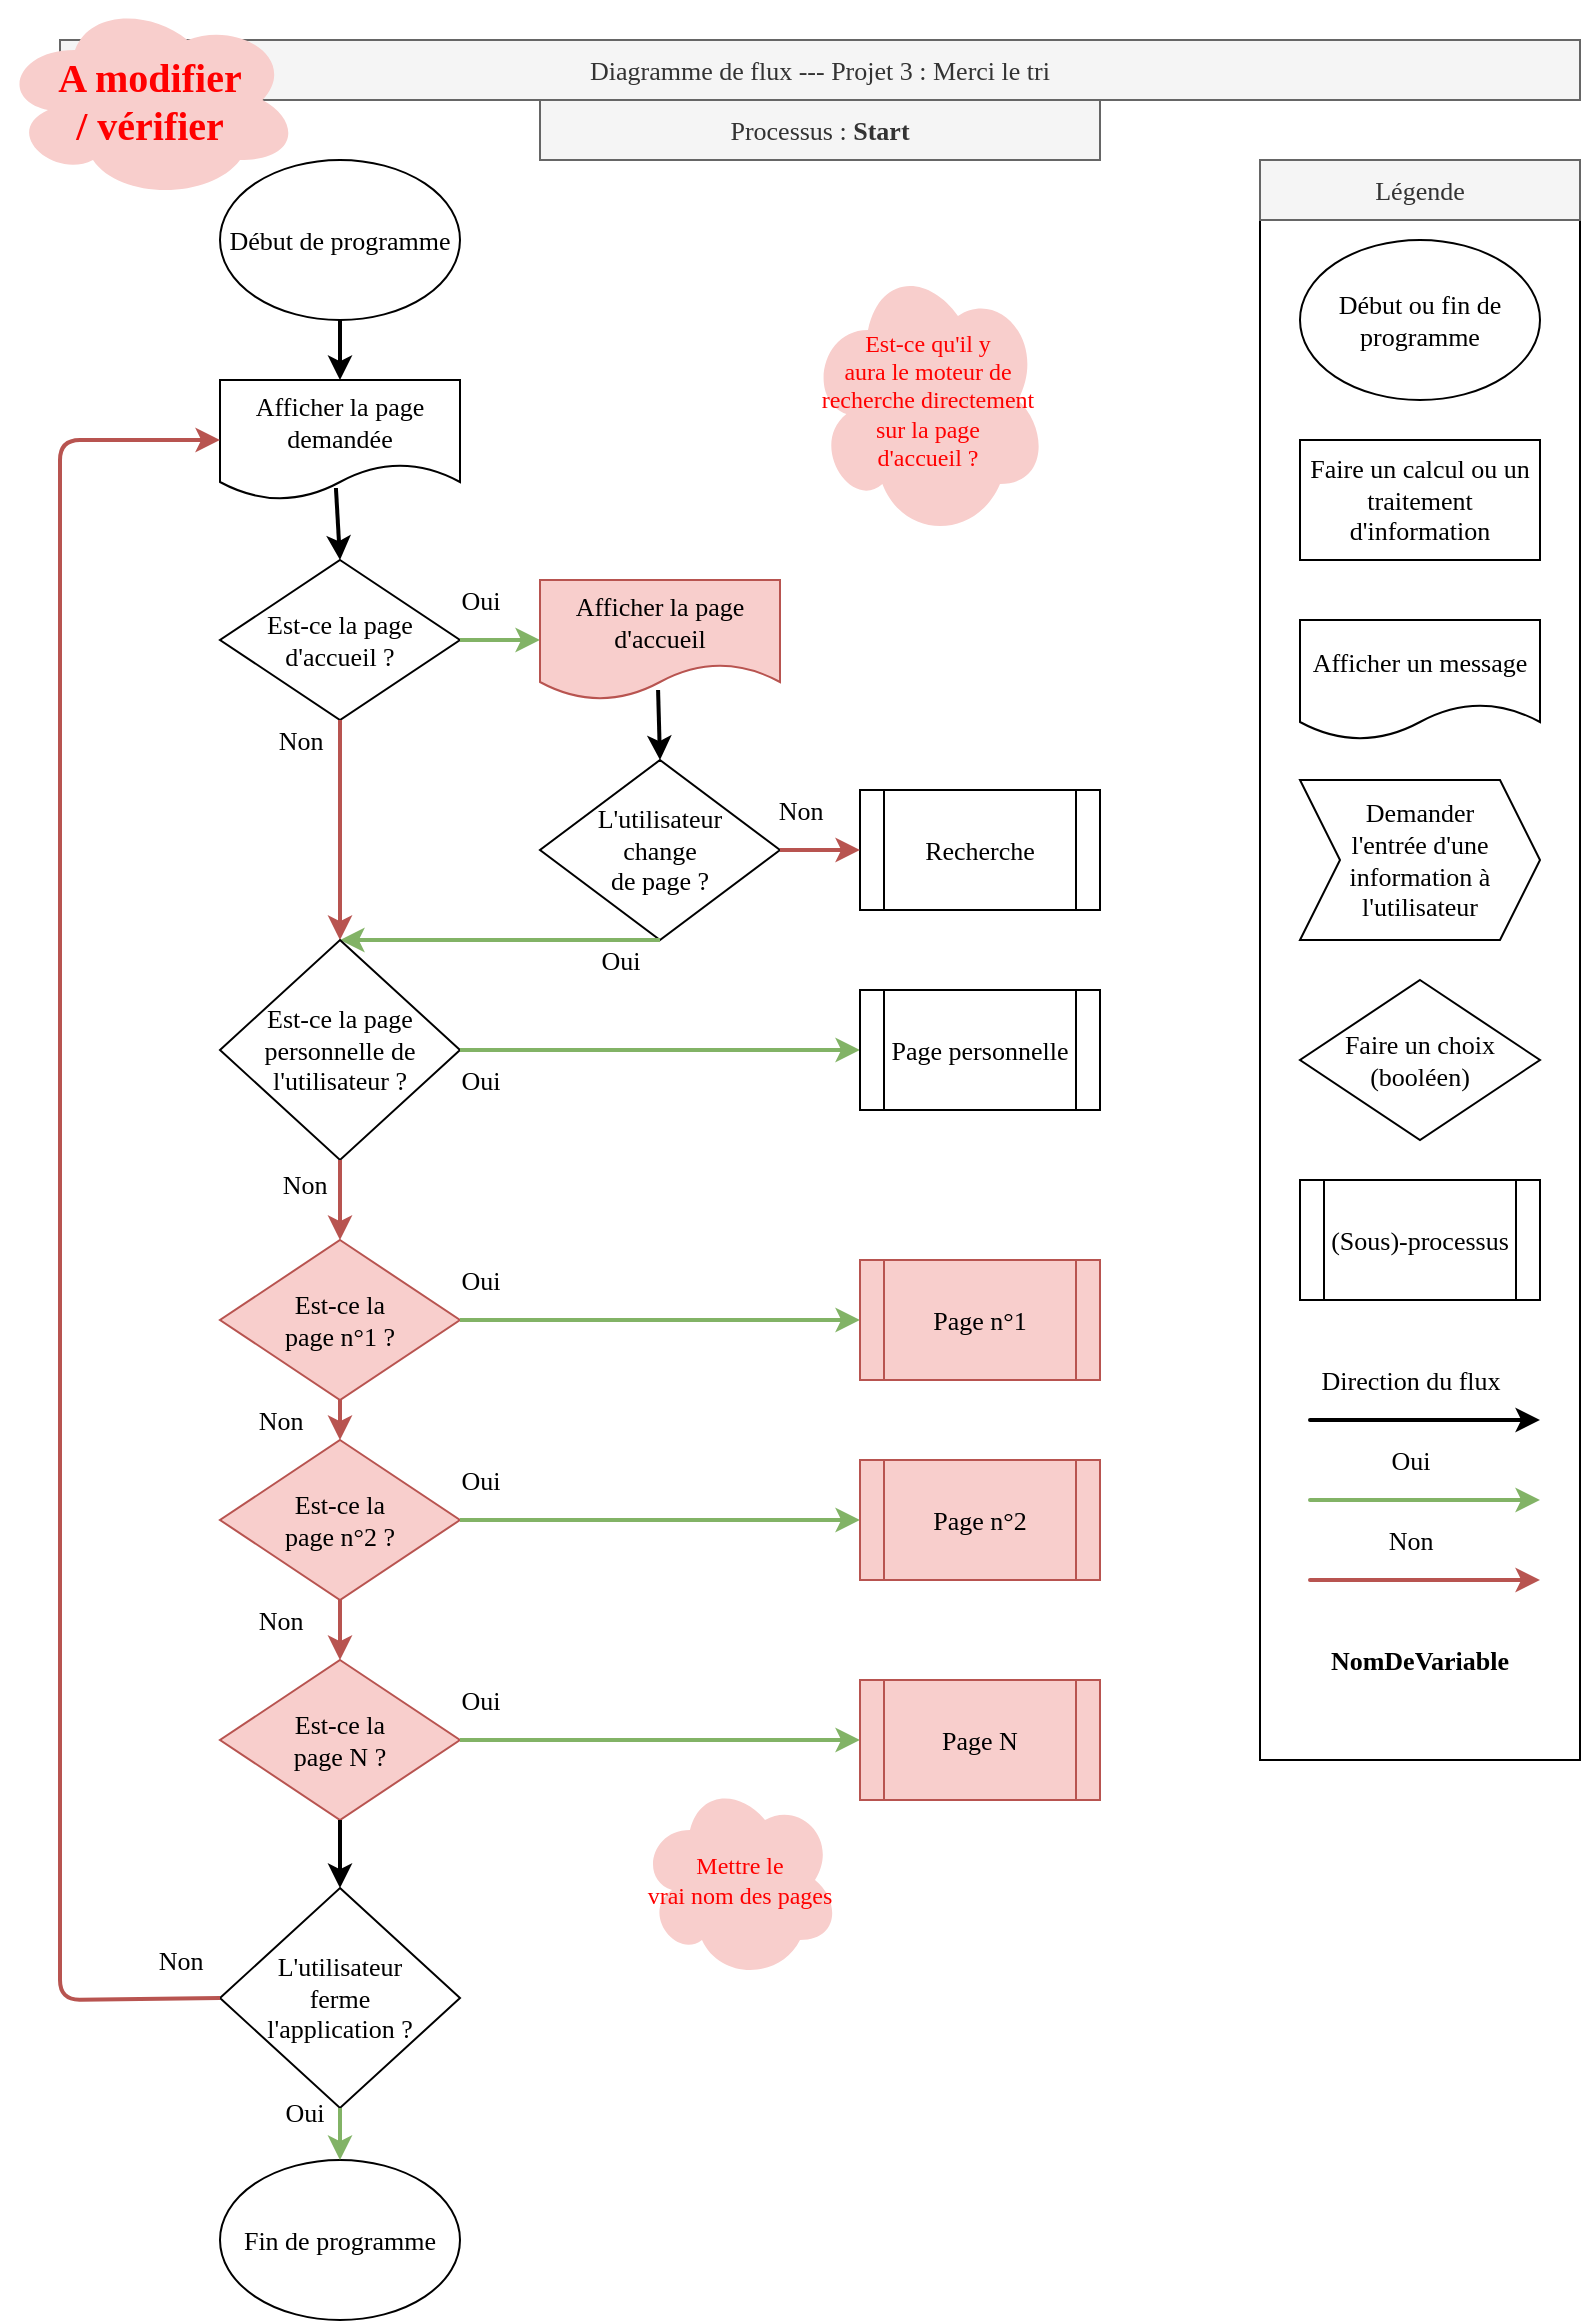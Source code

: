 <mxfile version="14.2.7" type="github" pages="5"><diagram id="7cvhuIa_rtZ98Xn3ld1l" name="Start"><mxGraphModel dx="1422" dy="728" grid="1" gridSize="10" guides="1" tooltips="1" connect="1" arrows="1" fold="1" page="1" pageScale="1" pageWidth="827" pageHeight="1169" math="0" shadow="0"><root><mxCell id="0"/><mxCell id="1" parent="0"/><mxCell id="1FF2Pn4TDZFUoGgio0hu-1" value="" style="rounded=0;whiteSpace=wrap;html=1;fontFamily=Tahoma;fontSize=13;" parent="1" vertex="1"><mxGeometry x="640" y="80" width="160" height="800" as="geometry"/></mxCell><mxCell id="1FF2Pn4TDZFUoGgio0hu-2" value="Début ou fin de programme" style="ellipse;whiteSpace=wrap;html=1;fontSize=13;fontFamily=Tahoma;" parent="1" vertex="1"><mxGeometry x="660" y="120" width="120" height="80" as="geometry"/></mxCell><mxCell id="1FF2Pn4TDZFUoGgio0hu-3" value="Faire un calcul ou un traitement d'information" style="rounded=0;whiteSpace=wrap;html=1;fontSize=13;fontFamily=Tahoma;" parent="1" vertex="1"><mxGeometry x="660" y="220" width="120" height="60" as="geometry"/></mxCell><mxCell id="1FF2Pn4TDZFUoGgio0hu-4" value="Faire un choix&lt;br style=&quot;font-size: 13px;&quot;&gt;(booléen)" style="rhombus;whiteSpace=wrap;html=1;fontSize=13;fontFamily=Tahoma;" parent="1" vertex="1"><mxGeometry x="660" y="490" width="120" height="80" as="geometry"/></mxCell><mxCell id="1FF2Pn4TDZFUoGgio0hu-5" value="Légende" style="rounded=0;whiteSpace=wrap;html=1;fontSize=13;fillColor=#f5f5f5;strokeColor=#666666;fontColor=#333333;fontFamily=Tahoma;" parent="1" vertex="1"><mxGeometry x="640" y="80" width="160" height="30" as="geometry"/></mxCell><mxCell id="1FF2Pn4TDZFUoGgio0hu-6" value="Diagramme de flux --- Projet 3 : Merci le tri" style="rounded=0;whiteSpace=wrap;html=1;fontSize=13;fillColor=#f5f5f5;strokeColor=#666666;fontColor=#333333;fontFamily=Tahoma;" parent="1" vertex="1"><mxGeometry x="40" y="20" width="760" height="30" as="geometry"/></mxCell><mxCell id="1FF2Pn4TDZFUoGgio0hu-10" value="" style="endArrow=classic;html=1;fontSize=13;anchorPointDirection=0;strokeWidth=2;fontFamily=Tahoma;" parent="1" edge="1"><mxGeometry width="50" height="50" relative="1" as="geometry"><mxPoint x="720" y="710" as="sourcePoint"/><mxPoint x="780" y="710" as="targetPoint"/><Array as="points"><mxPoint x="660" y="710"/></Array></mxGeometry></mxCell><mxCell id="1FF2Pn4TDZFUoGgio0hu-11" value="Direction du flux" style="edgeLabel;html=1;align=center;verticalAlign=middle;resizable=0;points=[];fontSize=13;fontFamily=Tahoma;" parent="1FF2Pn4TDZFUoGgio0hu-10" vertex="1" connectable="0"><mxGeometry x="0.5" y="2" relative="1" as="geometry"><mxPoint x="-20" y="-18" as="offset"/></mxGeometry></mxCell><mxCell id="1FF2Pn4TDZFUoGgio0hu-12" value="" style="endArrow=classic;html=1;fontSize=13;anchorPointDirection=0;strokeWidth=2;fillColor=#d5e8d4;strokeColor=#82b366;fontFamily=Tahoma;" parent="1" edge="1"><mxGeometry width="50" height="50" relative="1" as="geometry"><mxPoint x="720" y="750" as="sourcePoint"/><mxPoint x="780" y="750" as="targetPoint"/><Array as="points"><mxPoint x="660" y="750"/></Array></mxGeometry></mxCell><mxCell id="1FF2Pn4TDZFUoGgio0hu-13" value="Oui" style="edgeLabel;html=1;align=center;verticalAlign=middle;resizable=0;points=[];fontSize=13;fontFamily=Tahoma;" parent="1FF2Pn4TDZFUoGgio0hu-12" vertex="1" connectable="0"><mxGeometry x="0.5" y="2" relative="1" as="geometry"><mxPoint x="-20" y="-18" as="offset"/></mxGeometry></mxCell><mxCell id="1FF2Pn4TDZFUoGgio0hu-14" value="" style="endArrow=classic;html=1;fontSize=13;anchorPointDirection=0;strokeWidth=2;fillColor=#f8cecc;strokeColor=#b85450;fontFamily=Tahoma;" parent="1" edge="1"><mxGeometry width="50" height="50" relative="1" as="geometry"><mxPoint x="720" y="790" as="sourcePoint"/><mxPoint x="780" y="790" as="targetPoint"/><Array as="points"><mxPoint x="660" y="790"/></Array></mxGeometry></mxCell><mxCell id="1FF2Pn4TDZFUoGgio0hu-15" value="Non" style="edgeLabel;html=1;align=center;verticalAlign=middle;resizable=0;points=[];fontSize=13;fontFamily=Tahoma;" parent="1FF2Pn4TDZFUoGgio0hu-14" vertex="1" connectable="0"><mxGeometry x="0.5" y="2" relative="1" as="geometry"><mxPoint x="-20" y="-18" as="offset"/></mxGeometry></mxCell><mxCell id="1FF2Pn4TDZFUoGgio0hu-24" value="Afficher un message" style="shape=document;whiteSpace=wrap;html=1;boundedLbl=1;fontSize=13;fontFamily=Tahoma;" parent="1" vertex="1"><mxGeometry x="660" y="310" width="120" height="60" as="geometry"/></mxCell><mxCell id="1FF2Pn4TDZFUoGgio0hu-25" value="Demander&lt;br style=&quot;font-size: 13px;&quot;&gt;l'entrée d'une information à l'utilisateur" style="shape=step;perimeter=stepPerimeter;whiteSpace=wrap;html=1;fixedSize=1;fontSize=13;fontFamily=Tahoma;" parent="1" vertex="1"><mxGeometry x="660" y="390" width="120" height="80" as="geometry"/></mxCell><mxCell id="It4AVtYwV1TXtziOHi6K-1" value="&lt;b style=&quot;font-size: 13px;&quot;&gt;NomDeVariable&lt;/b&gt;" style="text;html=1;strokeColor=none;fillColor=none;align=center;verticalAlign=middle;whiteSpace=wrap;rounded=0;fontFamily=Tahoma;fontSize=13;" parent="1" vertex="1"><mxGeometry x="660" y="820" width="120" height="20" as="geometry"/></mxCell><mxCell id="YHfdy4Tgm76cMproBfVt-1" value="Début de programme" style="ellipse;whiteSpace=wrap;html=1;fontSize=13;fontFamily=Tahoma;" parent="1" vertex="1"><mxGeometry x="120" y="80" width="120" height="80" as="geometry"/></mxCell><mxCell id="YHfdy4Tgm76cMproBfVt-3" value="Afficher la page demandée" style="shape=document;whiteSpace=wrap;html=1;boundedLbl=1;fontSize=13;fontFamily=Tahoma;" parent="1" vertex="1"><mxGeometry x="120" y="190" width="120" height="60" as="geometry"/></mxCell><mxCell id="YHfdy4Tgm76cMproBfVt-4" value="Est-ce la page d'accueil ?" style="rhombus;whiteSpace=wrap;html=1;fontSize=13;fontFamily=Tahoma;" parent="1" vertex="1"><mxGeometry x="120" y="280" width="120" height="80" as="geometry"/></mxCell><mxCell id="YHfdy4Tgm76cMproBfVt-5" value="" style="endArrow=classic;html=1;fontSize=13;anchorPointDirection=0;strokeWidth=2;fillColor=#d5e8d4;strokeColor=#82b366;exitX=1;exitY=0.5;exitDx=0;exitDy=0;entryX=0;entryY=0.5;entryDx=0;entryDy=0;fontFamily=Tahoma;" parent="1" source="YHfdy4Tgm76cMproBfVt-4" target="YHfdy4Tgm76cMproBfVt-13" edge="1"><mxGeometry width="50" height="50" relative="1" as="geometry"><mxPoint x="290" y="380" as="sourcePoint"/><mxPoint x="350" y="380" as="targetPoint"/><Array as="points"/></mxGeometry></mxCell><mxCell id="YHfdy4Tgm76cMproBfVt-6" value="Oui" style="edgeLabel;html=1;align=center;verticalAlign=middle;resizable=0;points=[];fontSize=13;fontFamily=Tahoma;" parent="YHfdy4Tgm76cMproBfVt-5" vertex="1" connectable="0"><mxGeometry x="0.5" y="2" relative="1" as="geometry"><mxPoint x="-20" y="-18" as="offset"/></mxGeometry></mxCell><mxCell id="YHfdy4Tgm76cMproBfVt-7" value="" style="endArrow=classic;html=1;fontSize=13;anchorPointDirection=0;strokeWidth=2;fillColor=#f8cecc;strokeColor=#b85450;exitX=0.5;exitY=1;exitDx=0;exitDy=0;fontFamily=Tahoma;entryX=0.5;entryY=0;entryDx=0;entryDy=0;" parent="1" source="YHfdy4Tgm76cMproBfVt-4" target="YHfdy4Tgm76cMproBfVt-23" edge="1"><mxGeometry width="50" height="50" relative="1" as="geometry"><mxPoint x="180" y="430" as="sourcePoint"/><mxPoint x="140" y="470" as="targetPoint"/><Array as="points"/></mxGeometry></mxCell><mxCell id="YHfdy4Tgm76cMproBfVt-8" value="Non" style="edgeLabel;html=1;align=center;verticalAlign=middle;resizable=0;points=[];fontSize=13;fontFamily=Tahoma;" parent="YHfdy4Tgm76cMproBfVt-7" vertex="1" connectable="0"><mxGeometry x="0.5" y="2" relative="1" as="geometry"><mxPoint x="-22" y="-73" as="offset"/></mxGeometry></mxCell><mxCell id="YHfdy4Tgm76cMproBfVt-9" value="" style="endArrow=classic;html=1;fontSize=13;anchorPointDirection=0;strokeWidth=2;exitX=0.5;exitY=1;exitDx=0;exitDy=0;entryX=0.5;entryY=0;entryDx=0;entryDy=0;fontFamily=Tahoma;" parent="1" source="YHfdy4Tgm76cMproBfVt-1" target="YHfdy4Tgm76cMproBfVt-3" edge="1"><mxGeometry width="50" height="50" relative="1" as="geometry"><mxPoint x="270" y="180" as="sourcePoint"/><mxPoint x="330" y="180" as="targetPoint"/><Array as="points"/></mxGeometry></mxCell><mxCell id="YHfdy4Tgm76cMproBfVt-11" value="" style="endArrow=classic;html=1;fontSize=13;anchorPointDirection=0;strokeWidth=2;exitX=0.483;exitY=0.9;exitDx=0;exitDy=0;entryX=0.5;entryY=0;entryDx=0;entryDy=0;exitPerimeter=0;fontFamily=Tahoma;" parent="1" source="YHfdy4Tgm76cMproBfVt-3" target="YHfdy4Tgm76cMproBfVt-4" edge="1"><mxGeometry width="50" height="50" relative="1" as="geometry"><mxPoint x="240" y="290" as="sourcePoint"/><mxPoint x="240" y="330" as="targetPoint"/><Array as="points"/></mxGeometry></mxCell><mxCell id="YHfdy4Tgm76cMproBfVt-13" value="Afficher la page d'accueil" style="shape=document;whiteSpace=wrap;html=1;boundedLbl=1;fontSize=13;fontFamily=Tahoma;fillColor=#f8cecc;strokeColor=#b85450;" parent="1" vertex="1"><mxGeometry x="280" y="290" width="120" height="60" as="geometry"/></mxCell><mxCell id="YHfdy4Tgm76cMproBfVt-14" value="&lt;div style=&quot;font-size: 13px&quot;&gt;&lt;font style=&quot;font-size: 13px&quot;&gt;L'utilisateur &lt;br&gt;&lt;/font&gt;&lt;/div&gt;&lt;div style=&quot;font-size: 13px&quot;&gt;&lt;font style=&quot;font-size: 13px&quot;&gt;change &lt;br style=&quot;font-size: 13px&quot;&gt;&lt;/font&gt;&lt;/div&gt;&lt;div style=&quot;font-size: 13px&quot;&gt;&lt;font style=&quot;font-size: 13px&quot;&gt;de page ?&lt;/font&gt;&lt;/div&gt;" style="rhombus;whiteSpace=wrap;html=1;fontSize=13;fontFamily=Tahoma;" parent="1" vertex="1"><mxGeometry x="280" y="380" width="120" height="90" as="geometry"/></mxCell><mxCell id="YHfdy4Tgm76cMproBfVt-15" value="" style="endArrow=classic;html=1;fontSize=13;anchorPointDirection=0;strokeWidth=2;exitX=0.492;exitY=0.917;exitDx=0;exitDy=0;entryX=0.5;entryY=0;entryDx=0;entryDy=0;exitPerimeter=0;fontFamily=Tahoma;" parent="1" source="YHfdy4Tgm76cMproBfVt-13" target="YHfdy4Tgm76cMproBfVt-14" edge="1"><mxGeometry width="50" height="50" relative="1" as="geometry"><mxPoint x="370" y="410" as="sourcePoint"/><mxPoint x="362.04" y="446" as="targetPoint"/><Array as="points"/></mxGeometry></mxCell><mxCell id="YHfdy4Tgm76cMproBfVt-17" value="(Sous)-processus" style="shape=process;whiteSpace=wrap;html=1;backgroundOutline=1;fontFamily=Tahoma;fontSize=13;" parent="1" vertex="1"><mxGeometry x="660" y="590" width="120" height="60" as="geometry"/></mxCell><mxCell id="YHfdy4Tgm76cMproBfVt-18" value="Recherche" style="shape=process;whiteSpace=wrap;html=1;backgroundOutline=1;fontFamily=Tahoma;fontSize=13;" parent="1" vertex="1"><mxGeometry x="440" y="395" width="120" height="60" as="geometry"/></mxCell><mxCell id="YHfdy4Tgm76cMproBfVt-19" value="" style="endArrow=classic;html=1;fontSize=13;anchorPointDirection=0;strokeWidth=2;fillColor=#f8cecc;strokeColor=#b85450;exitX=1;exitY=0.5;exitDx=0;exitDy=0;fontFamily=Tahoma;entryX=0;entryY=0.5;entryDx=0;entryDy=0;" parent="1" source="YHfdy4Tgm76cMproBfVt-14" target="YHfdy4Tgm76cMproBfVt-18" edge="1"><mxGeometry width="50" height="50" relative="1" as="geometry"><mxPoint x="390" y="520" as="sourcePoint"/><mxPoint x="380" y="590" as="targetPoint"/><Array as="points"/></mxGeometry></mxCell><mxCell id="YHfdy4Tgm76cMproBfVt-20" value="Non" style="edgeLabel;html=1;align=center;verticalAlign=middle;resizable=0;points=[];fontSize=13;fontFamily=Tahoma;" parent="YHfdy4Tgm76cMproBfVt-19" vertex="1" connectable="0"><mxGeometry x="0.5" y="2" relative="1" as="geometry"><mxPoint x="-20" y="-18" as="offset"/></mxGeometry></mxCell><mxCell id="YHfdy4Tgm76cMproBfVt-21" value="" style="endArrow=classic;html=1;fontSize=13;anchorPointDirection=0;strokeWidth=2;fillColor=#d5e8d4;strokeColor=#82b366;exitX=0.5;exitY=1;exitDx=0;exitDy=0;entryX=0.5;entryY=0;entryDx=0;entryDy=0;fontFamily=Tahoma;" parent="1" source="YHfdy4Tgm76cMproBfVt-14" target="YHfdy4Tgm76cMproBfVt-23" edge="1"><mxGeometry width="50" height="50" relative="1" as="geometry"><mxPoint x="270" y="590" as="sourcePoint"/><mxPoint x="340" y="590" as="targetPoint"/><Array as="points"/></mxGeometry></mxCell><mxCell id="YHfdy4Tgm76cMproBfVt-22" value="Oui" style="edgeLabel;html=1;align=center;verticalAlign=middle;resizable=0;points=[];fontSize=13;fontFamily=Tahoma;" parent="YHfdy4Tgm76cMproBfVt-21" vertex="1" connectable="0"><mxGeometry x="0.5" y="2" relative="1" as="geometry"><mxPoint x="100" y="8" as="offset"/></mxGeometry></mxCell><mxCell id="YHfdy4Tgm76cMproBfVt-23" value="Est-ce la page personnelle de l'utilisateur ?" style="rhombus;whiteSpace=wrap;html=1;fontSize=13;fontFamily=Tahoma;" parent="1" vertex="1"><mxGeometry x="120" y="470" width="120" height="110" as="geometry"/></mxCell><mxCell id="YHfdy4Tgm76cMproBfVt-24" value="&lt;div&gt;Est-ce la &lt;br&gt;&lt;/div&gt;&lt;div&gt;page n°1 ?&lt;/div&gt;" style="rhombus;whiteSpace=wrap;html=1;fontSize=13;fontFamily=Tahoma;fillColor=#f8cecc;strokeColor=#b85450;" parent="1" vertex="1"><mxGeometry x="120" y="620" width="120" height="80" as="geometry"/></mxCell><mxCell id="YHfdy4Tgm76cMproBfVt-25" value="&lt;div&gt;Est-ce la &lt;br&gt;&lt;/div&gt;&lt;div&gt;page n°2 ?&lt;/div&gt;" style="rhombus;whiteSpace=wrap;html=1;fontSize=13;fontFamily=Tahoma;fillColor=#f8cecc;strokeColor=#b85450;" parent="1" vertex="1"><mxGeometry x="120" y="720" width="120" height="80" as="geometry"/></mxCell><mxCell id="YHfdy4Tgm76cMproBfVt-27" value="" style="endArrow=classic;html=1;fontSize=13;anchorPointDirection=0;strokeWidth=2;fillColor=#d5e8d4;strokeColor=#82b366;exitX=1;exitY=0.5;exitDx=0;exitDy=0;entryX=0;entryY=0.5;entryDx=0;entryDy=0;fontFamily=Tahoma;" parent="1" source="YHfdy4Tgm76cMproBfVt-23" target="HZl9uYGicMjTz8fri_fR-1" edge="1"><mxGeometry width="50" height="50" relative="1" as="geometry"><mxPoint x="230" y="630" as="sourcePoint"/><mxPoint x="440" y="525" as="targetPoint"/><Array as="points"/></mxGeometry></mxCell><mxCell id="YHfdy4Tgm76cMproBfVt-28" value="Oui" style="edgeLabel;html=1;align=center;verticalAlign=middle;resizable=0;points=[];fontSize=13;fontFamily=Tahoma;" parent="YHfdy4Tgm76cMproBfVt-27" vertex="1" connectable="0"><mxGeometry x="0.5" y="2" relative="1" as="geometry"><mxPoint x="-140" y="17" as="offset"/></mxGeometry></mxCell><mxCell id="YHfdy4Tgm76cMproBfVt-30" value="" style="endArrow=classic;html=1;fontSize=13;anchorPointDirection=0;strokeWidth=2;fillColor=#f8cecc;strokeColor=#b85450;exitX=0.5;exitY=1;exitDx=0;exitDy=0;fontFamily=Tahoma;entryX=0.5;entryY=0;entryDx=0;entryDy=0;" parent="1" source="YHfdy4Tgm76cMproBfVt-23" target="YHfdy4Tgm76cMproBfVt-24" edge="1"><mxGeometry width="50" height="50" relative="1" as="geometry"><mxPoint x="60" y="650" as="sourcePoint"/><mxPoint x="50" y="750" as="targetPoint"/><Array as="points"/></mxGeometry></mxCell><mxCell id="YHfdy4Tgm76cMproBfVt-31" value="Non" style="edgeLabel;html=1;align=center;verticalAlign=middle;resizable=0;points=[];fontSize=13;fontFamily=Tahoma;" parent="YHfdy4Tgm76cMproBfVt-30" vertex="1" connectable="0"><mxGeometry x="0.5" y="2" relative="1" as="geometry"><mxPoint x="-20" y="-18" as="offset"/></mxGeometry></mxCell><mxCell id="YHfdy4Tgm76cMproBfVt-32" value="" style="endArrow=classic;html=1;fontSize=13;anchorPointDirection=0;strokeWidth=2;fillColor=#d5e8d4;strokeColor=#82b366;exitX=1;exitY=0.5;exitDx=0;exitDy=0;entryX=0;entryY=0.5;entryDx=0;entryDy=0;fontFamily=Tahoma;" parent="1" source="YHfdy4Tgm76cMproBfVt-24" target="YHfdy4Tgm76cMproBfVt-34" edge="1"><mxGeometry width="50" height="50" relative="1" as="geometry"><mxPoint x="130" y="695" as="sourcePoint"/><mxPoint x="230" y="770" as="targetPoint"/><Array as="points"/></mxGeometry></mxCell><mxCell id="YHfdy4Tgm76cMproBfVt-33" value="Oui" style="edgeLabel;html=1;align=center;verticalAlign=middle;resizable=0;points=[];fontSize=13;fontFamily=Tahoma;" parent="YHfdy4Tgm76cMproBfVt-32" vertex="1" connectable="0"><mxGeometry x="0.5" y="2" relative="1" as="geometry"><mxPoint x="-140" y="-18" as="offset"/></mxGeometry></mxCell><mxCell id="YHfdy4Tgm76cMproBfVt-34" value="Page n°1" style="shape=process;whiteSpace=wrap;html=1;backgroundOutline=1;fontFamily=Tahoma;fontSize=13;fillColor=#f8cecc;strokeColor=#b85450;" parent="1" vertex="1"><mxGeometry x="440" y="630" width="120" height="60" as="geometry"/></mxCell><mxCell id="YHfdy4Tgm76cMproBfVt-35" value="&lt;div style=&quot;font-size: 20px&quot;&gt;&lt;font style=&quot;font-size: 20px&quot;&gt;&lt;b&gt;A modifier &lt;br&gt;&lt;/b&gt;&lt;/font&gt;&lt;/div&gt;&lt;div style=&quot;font-size: 20px&quot;&gt;&lt;font style=&quot;font-size: 20px&quot;&gt;&lt;b&gt;/ vérifier&lt;/b&gt;&lt;/font&gt;&lt;/div&gt;" style="ellipse;shape=cloud;whiteSpace=wrap;html=1;fontFamily=Tahoma;fontSize=13;fillColor=#f8cecc;strokeColor=none;fontColor=#FF0000;" parent="1" vertex="1"><mxGeometry x="10" width="150" height="100" as="geometry"/></mxCell><mxCell id="YHfdy4Tgm76cMproBfVt-36" value="" style="endArrow=classic;html=1;fontSize=13;anchorPointDirection=0;strokeWidth=2;fillColor=#f8cecc;strokeColor=#b85450;exitX=0.5;exitY=1;exitDx=0;exitDy=0;fontFamily=Tahoma;" parent="1" source="YHfdy4Tgm76cMproBfVt-24" target="YHfdy4Tgm76cMproBfVt-25" edge="1"><mxGeometry width="50" height="50" relative="1" as="geometry"><mxPoint x="110" y="760" as="sourcePoint"/><mxPoint x="120" y="800" as="targetPoint"/><Array as="points"/></mxGeometry></mxCell><mxCell id="YHfdy4Tgm76cMproBfVt-37" value="Non" style="edgeLabel;html=1;align=center;verticalAlign=middle;resizable=0;points=[];fontSize=13;fontFamily=Tahoma;" parent="YHfdy4Tgm76cMproBfVt-36" vertex="1" connectable="0"><mxGeometry x="0.5" y="2" relative="1" as="geometry"><mxPoint x="-32" y="-5" as="offset"/></mxGeometry></mxCell><mxCell id="YHfdy4Tgm76cMproBfVt-38" value="" style="endArrow=classic;html=1;fontSize=13;anchorPointDirection=0;strokeWidth=2;fillColor=#d5e8d4;strokeColor=#82b366;exitX=1;exitY=0.5;exitDx=0;exitDy=0;entryX=0;entryY=0.5;entryDx=0;entryDy=0;fontFamily=Tahoma;" parent="1" source="YHfdy4Tgm76cMproBfVt-25" target="YHfdy4Tgm76cMproBfVt-40" edge="1"><mxGeometry width="50" height="50" relative="1" as="geometry"><mxPoint x="270" y="770" as="sourcePoint"/><mxPoint x="290" y="850" as="targetPoint"/><Array as="points"/></mxGeometry></mxCell><mxCell id="YHfdy4Tgm76cMproBfVt-39" value="Oui" style="edgeLabel;html=1;align=center;verticalAlign=middle;resizable=0;points=[];fontSize=13;fontFamily=Tahoma;" parent="YHfdy4Tgm76cMproBfVt-38" vertex="1" connectable="0"><mxGeometry x="0.5" y="2" relative="1" as="geometry"><mxPoint x="-140" y="-18" as="offset"/></mxGeometry></mxCell><mxCell id="YHfdy4Tgm76cMproBfVt-40" value="Page n°2" style="shape=process;whiteSpace=wrap;html=1;backgroundOutline=1;fontFamily=Tahoma;fontSize=13;fillColor=#f8cecc;strokeColor=#b85450;" parent="1" vertex="1"><mxGeometry x="440" y="730" width="120" height="60" as="geometry"/></mxCell><mxCell id="YHfdy4Tgm76cMproBfVt-41" value="&lt;div style=&quot;font-size: 12px;&quot;&gt;Mettre le&lt;/div&gt;&lt;div style=&quot;font-size: 12px;&quot;&gt; vrai nom des pages&lt;/div&gt;" style="ellipse;shape=cloud;whiteSpace=wrap;html=1;fontFamily=Comic Sans MS;fontSize=12;fillColor=#f8cecc;strokeColor=none;fontColor=#FF0000;" parent="1" vertex="1"><mxGeometry x="330" y="890" width="100" height="100" as="geometry"/></mxCell><mxCell id="YHfdy4Tgm76cMproBfVt-42" value="&lt;div&gt;Est-ce qu'il y &lt;br&gt;&lt;/div&gt;&lt;div&gt;aura le moteur de recherche directement &lt;br&gt;&lt;/div&gt;&lt;div&gt;sur la page &lt;br&gt;&lt;/div&gt;&lt;div&gt;d'accueil ?&lt;/div&gt;" style="ellipse;shape=cloud;whiteSpace=wrap;html=1;fontFamily=Comic Sans MS;fontSize=12;fillColor=#f8cecc;strokeColor=none;fontColor=#FF0000;" parent="1" vertex="1"><mxGeometry x="414" y="130" width="120" height="140" as="geometry"/></mxCell><mxCell id="YHfdy4Tgm76cMproBfVt-43" value="&lt;div&gt;Est-ce la &lt;br&gt;&lt;/div&gt;&lt;div&gt;page N ?&lt;/div&gt;" style="rhombus;whiteSpace=wrap;html=1;fontSize=13;fontFamily=Tahoma;fillColor=#f8cecc;strokeColor=#b85450;" parent="1" vertex="1"><mxGeometry x="120" y="830" width="120" height="80" as="geometry"/></mxCell><mxCell id="YHfdy4Tgm76cMproBfVt-44" value="" style="endArrow=classic;html=1;fontSize=13;anchorPointDirection=0;strokeWidth=2;fillColor=#f8cecc;strokeColor=#b85450;exitX=0.5;exitY=1;exitDx=0;exitDy=0;fontFamily=Tahoma;" parent="1" source="YHfdy4Tgm76cMproBfVt-25" target="YHfdy4Tgm76cMproBfVt-43" edge="1"><mxGeometry width="50" height="50" relative="1" as="geometry"><mxPoint x="270" y="890" as="sourcePoint"/><mxPoint x="240" y="960" as="targetPoint"/><Array as="points"/></mxGeometry></mxCell><mxCell id="YHfdy4Tgm76cMproBfVt-45" value="Non" style="edgeLabel;html=1;align=center;verticalAlign=middle;resizable=0;points=[];fontSize=13;fontFamily=Tahoma;" parent="YHfdy4Tgm76cMproBfVt-44" vertex="1" connectable="0"><mxGeometry x="0.5" y="2" relative="1" as="geometry"><mxPoint x="-32" y="-13" as="offset"/></mxGeometry></mxCell><mxCell id="YHfdy4Tgm76cMproBfVt-46" value="" style="endArrow=classic;html=1;fontSize=13;anchorPointDirection=0;strokeWidth=2;fillColor=#d5e8d4;strokeColor=#82b366;exitX=1;exitY=0.5;exitDx=0;exitDy=0;entryX=0;entryY=0.5;entryDx=0;entryDy=0;fontFamily=Tahoma;" parent="1" source="YHfdy4Tgm76cMproBfVt-43" target="YHfdy4Tgm76cMproBfVt-48" edge="1"><mxGeometry width="50" height="50" relative="1" as="geometry"><mxPoint x="390" y="930" as="sourcePoint"/><mxPoint x="410" y="1010" as="targetPoint"/><Array as="points"/></mxGeometry></mxCell><mxCell id="YHfdy4Tgm76cMproBfVt-47" value="Oui" style="edgeLabel;html=1;align=center;verticalAlign=middle;resizable=0;points=[];fontSize=13;fontFamily=Tahoma;" parent="YHfdy4Tgm76cMproBfVt-46" vertex="1" connectable="0"><mxGeometry x="0.5" y="2" relative="1" as="geometry"><mxPoint x="-140" y="-18" as="offset"/></mxGeometry></mxCell><mxCell id="YHfdy4Tgm76cMproBfVt-48" value="Page N" style="shape=process;whiteSpace=wrap;html=1;backgroundOutline=1;fontFamily=Tahoma;fontSize=13;fillColor=#f8cecc;strokeColor=#b85450;" parent="1" vertex="1"><mxGeometry x="440" y="840" width="120" height="60" as="geometry"/></mxCell><mxCell id="YHfdy4Tgm76cMproBfVt-49" value="Fin de programme" style="ellipse;whiteSpace=wrap;html=1;fontSize=13;fontFamily=Tahoma;" parent="1" vertex="1"><mxGeometry x="120" y="1080" width="120" height="80" as="geometry"/></mxCell><mxCell id="YHfdy4Tgm76cMproBfVt-50" value="&lt;div&gt;L'utilisateur&lt;/div&gt;&lt;div&gt; ferme&lt;/div&gt;&lt;div&gt; l'application ?&lt;/div&gt;" style="rhombus;whiteSpace=wrap;html=1;fontSize=13;fontFamily=Tahoma;" parent="1" vertex="1"><mxGeometry x="120" y="944" width="120" height="110" as="geometry"/></mxCell><mxCell id="YHfdy4Tgm76cMproBfVt-51" value="" style="endArrow=classic;html=1;fontSize=13;anchorPointDirection=0;strokeWidth=2;fillColor=#d5e8d4;strokeColor=#82b366;entryX=0.5;entryY=0;entryDx=0;entryDy=0;fontFamily=Tahoma;exitX=0.5;exitY=1;exitDx=0;exitDy=0;" parent="1" source="YHfdy4Tgm76cMproBfVt-50" target="YHfdy4Tgm76cMproBfVt-49" edge="1"><mxGeometry width="50" height="50" relative="1" as="geometry"><mxPoint x="320" y="1060" as="sourcePoint"/><mxPoint x="370" y="1020" as="targetPoint"/><Array as="points"/></mxGeometry></mxCell><mxCell id="YHfdy4Tgm76cMproBfVt-52" value="Oui" style="edgeLabel;html=1;align=center;verticalAlign=middle;resizable=0;points=[];fontSize=13;fontFamily=Tahoma;" parent="YHfdy4Tgm76cMproBfVt-51" vertex="1" connectable="0"><mxGeometry x="0.5" y="2" relative="1" as="geometry"><mxPoint x="-20" y="-18" as="offset"/></mxGeometry></mxCell><mxCell id="YHfdy4Tgm76cMproBfVt-53" value="" style="endArrow=classic;html=1;fontSize=13;anchorPointDirection=0;strokeWidth=2;exitX=0.5;exitY=1;exitDx=0;exitDy=0;entryX=0.5;entryY=0;entryDx=0;entryDy=0;fontFamily=Tahoma;" parent="1" source="YHfdy4Tgm76cMproBfVt-43" target="YHfdy4Tgm76cMproBfVt-50" edge="1"><mxGeometry width="50" height="50" relative="1" as="geometry"><mxPoint x="500" y="1010" as="sourcePoint"/><mxPoint x="492.04" y="1046" as="targetPoint"/><Array as="points"/></mxGeometry></mxCell><mxCell id="YHfdy4Tgm76cMproBfVt-54" value="" style="endArrow=classic;html=1;fontSize=13;anchorPointDirection=0;strokeWidth=2;fillColor=#f8cecc;strokeColor=#b85450;exitX=0;exitY=0.5;exitDx=0;exitDy=0;fontFamily=Tahoma;entryX=0;entryY=0.5;entryDx=0;entryDy=0;" parent="1" source="YHfdy4Tgm76cMproBfVt-50" target="YHfdy4Tgm76cMproBfVt-3" edge="1"><mxGeometry width="50" height="50" relative="1" as="geometry"><mxPoint x="620" y="1050" as="sourcePoint"/><mxPoint x="50" y="210" as="targetPoint"/><Array as="points"><mxPoint x="40" y="1000"/><mxPoint x="40" y="220"/></Array></mxGeometry></mxCell><mxCell id="YHfdy4Tgm76cMproBfVt-55" value="Non" style="edgeLabel;html=1;align=center;verticalAlign=middle;resizable=0;points=[];fontSize=13;fontFamily=Tahoma;" parent="YHfdy4Tgm76cMproBfVt-54" vertex="1" connectable="0"><mxGeometry x="0.5" y="2" relative="1" as="geometry"><mxPoint x="62" y="604.99" as="offset"/></mxGeometry></mxCell><mxCell id="T023ntblu8HX_tOW9CJF-1" value="&lt;font style=&quot;font-size: 13px;&quot;&gt;Processus : &lt;font style=&quot;font-size: 13px;&quot;&gt;&lt;b style=&quot;font-size: 13px;&quot;&gt;Start&lt;/b&gt;&lt;/font&gt;&lt;/font&gt;" style="rounded=0;whiteSpace=wrap;html=1;fontSize=13;fillColor=#f5f5f5;strokeColor=#666666;fontColor=#333333;fontFamily=Tahoma;" parent="1" vertex="1"><mxGeometry x="280" y="50" width="280" height="30" as="geometry"/></mxCell><mxCell id="HZl9uYGicMjTz8fri_fR-1" value="Page personnelle" style="shape=process;whiteSpace=wrap;html=1;backgroundOutline=1;fontFamily=Tahoma;fontSize=13;" parent="1" vertex="1"><mxGeometry x="440" y="495" width="120" height="60" as="geometry"/></mxCell></root></mxGraphModel></diagram><diagram id="DDGtdJGh-u0sn7hN4Wzk" name="Recherche"><mxGraphModel dx="1038" dy="547" grid="1" gridSize="10" guides="1" tooltips="1" connect="1" arrows="1" fold="1" page="1" pageScale="1" pageWidth="827" pageHeight="1169" math="0" shadow="0"><root><mxCell id="WCcHy6gU4xq9ahTEqdRn-0"/><mxCell id="WCcHy6gU4xq9ahTEqdRn-1" parent="WCcHy6gU4xq9ahTEqdRn-0"/><mxCell id="3DsH21vN7PPO9BufPpf4-0" value="Diagramme de flux --- Projet 3 : Merci le tri" style="rounded=0;whiteSpace=wrap;html=1;fontSize=13;fillColor=#f5f5f5;strokeColor=#666666;fontColor=#333333;fontFamily=Tahoma;" vertex="1" parent="WCcHy6gU4xq9ahTEqdRn-1"><mxGeometry x="40" y="20" width="760" height="30" as="geometry"/></mxCell><mxCell id="chsq_iOK1i5iwKC2NjBg-0" value="" style="rounded=0;whiteSpace=wrap;html=1;fontFamily=Tahoma;fontSize=13;" vertex="1" parent="WCcHy6gU4xq9ahTEqdRn-1"><mxGeometry x="640" y="80" width="160" height="800" as="geometry"/></mxCell><mxCell id="chsq_iOK1i5iwKC2NjBg-1" value="Début ou fin de programme" style="ellipse;whiteSpace=wrap;html=1;fontSize=13;fontFamily=Tahoma;" vertex="1" parent="WCcHy6gU4xq9ahTEqdRn-1"><mxGeometry x="660" y="120" width="120" height="80" as="geometry"/></mxCell><mxCell id="chsq_iOK1i5iwKC2NjBg-2" value="Faire un calcul ou un traitement d'information" style="rounded=0;whiteSpace=wrap;html=1;fontSize=13;fontFamily=Tahoma;" vertex="1" parent="WCcHy6gU4xq9ahTEqdRn-1"><mxGeometry x="660" y="220" width="120" height="60" as="geometry"/></mxCell><mxCell id="chsq_iOK1i5iwKC2NjBg-3" value="Faire un choix&lt;br style=&quot;font-size: 13px;&quot;&gt;(booléen)" style="rhombus;whiteSpace=wrap;html=1;fontSize=13;fontFamily=Tahoma;" vertex="1" parent="WCcHy6gU4xq9ahTEqdRn-1"><mxGeometry x="660" y="490" width="120" height="80" as="geometry"/></mxCell><mxCell id="chsq_iOK1i5iwKC2NjBg-4" value="Légende" style="rounded=0;whiteSpace=wrap;html=1;fontSize=13;fillColor=#f5f5f5;strokeColor=#666666;fontColor=#333333;fontFamily=Tahoma;" vertex="1" parent="WCcHy6gU4xq9ahTEqdRn-1"><mxGeometry x="640" y="80" width="160" height="30" as="geometry"/></mxCell><mxCell id="chsq_iOK1i5iwKC2NjBg-5" value="" style="endArrow=classic;html=1;fontSize=13;anchorPointDirection=0;strokeWidth=2;fontFamily=Tahoma;" edge="1" parent="WCcHy6gU4xq9ahTEqdRn-1"><mxGeometry width="50" height="50" relative="1" as="geometry"><mxPoint x="720" y="710" as="sourcePoint"/><mxPoint x="780" y="710" as="targetPoint"/><Array as="points"><mxPoint x="660" y="710"/></Array></mxGeometry></mxCell><mxCell id="chsq_iOK1i5iwKC2NjBg-6" value="Direction du flux" style="edgeLabel;html=1;align=center;verticalAlign=middle;resizable=0;points=[];fontSize=13;fontFamily=Tahoma;" vertex="1" connectable="0" parent="chsq_iOK1i5iwKC2NjBg-5"><mxGeometry x="0.5" y="2" relative="1" as="geometry"><mxPoint x="-20" y="-18" as="offset"/></mxGeometry></mxCell><mxCell id="chsq_iOK1i5iwKC2NjBg-7" value="" style="endArrow=classic;html=1;fontSize=13;anchorPointDirection=0;strokeWidth=2;fillColor=#d5e8d4;strokeColor=#82b366;fontFamily=Tahoma;" edge="1" parent="WCcHy6gU4xq9ahTEqdRn-1"><mxGeometry width="50" height="50" relative="1" as="geometry"><mxPoint x="720" y="750" as="sourcePoint"/><mxPoint x="780" y="750" as="targetPoint"/><Array as="points"><mxPoint x="660" y="750"/></Array></mxGeometry></mxCell><mxCell id="chsq_iOK1i5iwKC2NjBg-8" value="Oui" style="edgeLabel;html=1;align=center;verticalAlign=middle;resizable=0;points=[];fontSize=13;fontFamily=Tahoma;" vertex="1" connectable="0" parent="chsq_iOK1i5iwKC2NjBg-7"><mxGeometry x="0.5" y="2" relative="1" as="geometry"><mxPoint x="-20" y="-18" as="offset"/></mxGeometry></mxCell><mxCell id="chsq_iOK1i5iwKC2NjBg-9" value="" style="endArrow=classic;html=1;fontSize=13;anchorPointDirection=0;strokeWidth=2;fillColor=#f8cecc;strokeColor=#b85450;fontFamily=Tahoma;" edge="1" parent="WCcHy6gU4xq9ahTEqdRn-1"><mxGeometry width="50" height="50" relative="1" as="geometry"><mxPoint x="720" y="790" as="sourcePoint"/><mxPoint x="780" y="790" as="targetPoint"/><Array as="points"><mxPoint x="660" y="790"/></Array></mxGeometry></mxCell><mxCell id="chsq_iOK1i5iwKC2NjBg-10" value="Non" style="edgeLabel;html=1;align=center;verticalAlign=middle;resizable=0;points=[];fontSize=13;fontFamily=Tahoma;" vertex="1" connectable="0" parent="chsq_iOK1i5iwKC2NjBg-9"><mxGeometry x="0.5" y="2" relative="1" as="geometry"><mxPoint x="-20" y="-18" as="offset"/></mxGeometry></mxCell><mxCell id="chsq_iOK1i5iwKC2NjBg-11" value="Afficher un message" style="shape=document;whiteSpace=wrap;html=1;boundedLbl=1;fontSize=13;fontFamily=Tahoma;" vertex="1" parent="WCcHy6gU4xq9ahTEqdRn-1"><mxGeometry x="660" y="310" width="120" height="60" as="geometry"/></mxCell><mxCell id="chsq_iOK1i5iwKC2NjBg-12" value="Demander&lt;br style=&quot;font-size: 13px;&quot;&gt;l'entrée d'une information à l'utilisateur" style="shape=step;perimeter=stepPerimeter;whiteSpace=wrap;html=1;fixedSize=1;fontSize=13;fontFamily=Tahoma;" vertex="1" parent="WCcHy6gU4xq9ahTEqdRn-1"><mxGeometry x="660" y="390" width="120" height="80" as="geometry"/></mxCell><mxCell id="chsq_iOK1i5iwKC2NjBg-13" value="&lt;b style=&quot;font-size: 13px;&quot;&gt;NomDeVariable&lt;/b&gt;" style="text;html=1;strokeColor=none;fillColor=none;align=center;verticalAlign=middle;whiteSpace=wrap;rounded=0;fontFamily=Tahoma;fontSize=13;" vertex="1" parent="WCcHy6gU4xq9ahTEqdRn-1"><mxGeometry x="660" y="820" width="120" height="20" as="geometry"/></mxCell><mxCell id="chsq_iOK1i5iwKC2NjBg-14" value="(Sous)-processus" style="shape=process;whiteSpace=wrap;html=1;backgroundOutline=1;fontFamily=Tahoma;fontSize=13;" vertex="1" parent="WCcHy6gU4xq9ahTEqdRn-1"><mxGeometry x="660" y="590" width="120" height="60" as="geometry"/></mxCell><mxCell id="chsq_iOK1i5iwKC2NjBg-15" value="&lt;div&gt;Début du &lt;br&gt;&lt;/div&gt;&lt;div&gt;processus&lt;/div&gt;" style="ellipse;whiteSpace=wrap;html=1;fontSize=13;fontFamily=Tahoma;" vertex="1" parent="WCcHy6gU4xq9ahTEqdRn-1"><mxGeometry x="60" y="100" width="120" height="80" as="geometry"/></mxCell><mxCell id="0OztJeLz2UvrEsuU0CTl-0" value="&lt;font style=&quot;font-size: 13px&quot;&gt;Processus : &lt;b&gt;Recherche&lt;/b&gt;&lt;font style=&quot;font-size: 13px&quot;&gt;&lt;b style=&quot;font-size: 13px&quot;&gt;&lt;/b&gt;&lt;/font&gt;&lt;/font&gt;" style="rounded=0;whiteSpace=wrap;html=1;fontSize=13;fillColor=#f5f5f5;strokeColor=#666666;fontColor=#333333;fontFamily=Tahoma;" vertex="1" parent="WCcHy6gU4xq9ahTEqdRn-1"><mxGeometry x="280" y="50" width="280" height="30" as="geometry"/></mxCell><mxCell id="lgy2nxI-MJkIOKGlAIZP-0" value="&lt;div&gt;L'utilisateur &lt;br&gt;&lt;/div&gt;&lt;div&gt;tape un lieu &lt;br&gt;&lt;/div&gt;&lt;div&gt;dans la barre de recherche ?&lt;/div&gt;" style="rhombus;whiteSpace=wrap;html=1;fontSize=13;fontFamily=Tahoma;fillColor=#f8cecc;strokeColor=#b85450;" vertex="1" parent="WCcHy6gU4xq9ahTEqdRn-1"><mxGeometry x="60" y="240" width="120" height="120" as="geometry"/></mxCell><mxCell id="lgy2nxI-MJkIOKGlAIZP-1" value="" style="endArrow=classic;html=1;fontSize=13;anchorPointDirection=0;strokeWidth=2;fillColor=#d5e8d4;strokeColor=#82b366;fontFamily=Tahoma;exitX=0.5;exitY=1;exitDx=0;exitDy=0;entryX=0.5;entryY=0;entryDx=0;entryDy=0;" edge="1" parent="WCcHy6gU4xq9ahTEqdRn-1" source="lgy2nxI-MJkIOKGlAIZP-0" target="Gd6kqUbB9MxPo68zLO99-7"><mxGeometry width="50" height="50" relative="1" as="geometry"><mxPoint x="210" y="350" as="sourcePoint"/><mxPoint x="210" y="410" as="targetPoint"/><Array as="points"/></mxGeometry></mxCell><mxCell id="lgy2nxI-MJkIOKGlAIZP-2" value="Oui" style="edgeLabel;html=1;align=center;verticalAlign=middle;resizable=0;points=[];fontSize=13;fontFamily=Tahoma;" vertex="1" connectable="0" parent="lgy2nxI-MJkIOKGlAIZP-1"><mxGeometry x="0.5" y="2" relative="1" as="geometry"><mxPoint x="-32" y="-35" as="offset"/></mxGeometry></mxCell><mxCell id="lgy2nxI-MJkIOKGlAIZP-3" value="" style="endArrow=classic;html=1;fontSize=13;anchorPointDirection=0;strokeWidth=2;fillColor=#f8cecc;strokeColor=#b85450;fontFamily=Tahoma;exitX=1;exitY=0.5;exitDx=0;exitDy=0;entryX=0.5;entryY=0;entryDx=0;entryDy=0;" edge="1" parent="WCcHy6gU4xq9ahTEqdRn-1" source="lgy2nxI-MJkIOKGlAIZP-0" target="Gd6kqUbB9MxPo68zLO99-2"><mxGeometry width="50" height="50" relative="1" as="geometry"><mxPoint x="220" y="570" as="sourcePoint"/><mxPoint x="370" y="260" as="targetPoint"/><Array as="points"/></mxGeometry></mxCell><mxCell id="lgy2nxI-MJkIOKGlAIZP-4" value="Non" style="edgeLabel;html=1;align=center;verticalAlign=middle;resizable=0;points=[];fontSize=13;fontFamily=Tahoma;" vertex="1" connectable="0" parent="lgy2nxI-MJkIOKGlAIZP-3"><mxGeometry x="0.5" y="2" relative="1" as="geometry"><mxPoint x="-105" y="-18" as="offset"/></mxGeometry></mxCell><mxCell id="lgy2nxI-MJkIOKGlAIZP-5" value="" style="endArrow=classic;html=1;fontSize=13;anchorPointDirection=0;strokeWidth=2;fontFamily=Tahoma;entryX=0.5;entryY=0;entryDx=0;entryDy=0;exitX=0.5;exitY=1;exitDx=0;exitDy=0;" edge="1" parent="WCcHy6gU4xq9ahTEqdRn-1" source="chsq_iOK1i5iwKC2NjBg-15" target="lgy2nxI-MJkIOKGlAIZP-0"><mxGeometry width="50" height="50" relative="1" as="geometry"><mxPoint x="310" y="170" as="sourcePoint"/><mxPoint x="370" y="200" as="targetPoint"/><Array as="points"/></mxGeometry></mxCell><mxCell id="Gd6kqUbB9MxPo68zLO99-0" value="&lt;div style=&quot;font-size: 20px&quot;&gt;&lt;font style=&quot;font-size: 20px&quot;&gt;&lt;b&gt;A modifier &lt;br&gt;&lt;/b&gt;&lt;/font&gt;&lt;/div&gt;&lt;div style=&quot;font-size: 20px&quot;&gt;&lt;font style=&quot;font-size: 20px&quot;&gt;&lt;b&gt;/ vérifier&lt;/b&gt;&lt;/font&gt;&lt;/div&gt;" style="ellipse;shape=cloud;whiteSpace=wrap;html=1;fontFamily=Tahoma;fontSize=13;fillColor=#f8cecc;strokeColor=none;fontColor=#FF0000;" vertex="1" parent="WCcHy6gU4xq9ahTEqdRn-1"><mxGeometry y="10" width="150" height="100" as="geometry"/></mxCell><mxCell id="Gd6kqUbB9MxPo68zLO99-1" value="tape un lieu ou un déchet directement ou sélectionne dans une liste (coordonnées GPS - API) ?" style="ellipse;shape=cloud;whiteSpace=wrap;html=1;fontFamily=Comic Sans MS;fontSize=12;fillColor=#f8cecc;strokeColor=none;fontColor=#FF0000;" vertex="1" parent="WCcHy6gU4xq9ahTEqdRn-1"><mxGeometry x="340" y="120" width="150" height="100" as="geometry"/></mxCell><mxCell id="Gd6kqUbB9MxPo68zLO99-2" value="&lt;div&gt;L'utilisateur &lt;br&gt;&lt;/div&gt;&lt;div&gt;tape un déchet &lt;br&gt;&lt;/div&gt;&lt;div&gt;dans la barre de recherche ?&lt;/div&gt;" style="rhombus;whiteSpace=wrap;html=1;fontSize=13;fontFamily=Tahoma;fillColor=#f8cecc;strokeColor=#b85450;" vertex="1" parent="WCcHy6gU4xq9ahTEqdRn-1"><mxGeometry x="300" y="300" width="120" height="120" as="geometry"/></mxCell><mxCell id="Gd6kqUbB9MxPo68zLO99-3" value="" style="endArrow=classic;html=1;fontSize=13;anchorPointDirection=0;strokeWidth=2;fillColor=#f8cecc;strokeColor=#b85450;fontFamily=Tahoma;exitX=1;exitY=0.5;exitDx=0;exitDy=0;entryX=0.5;entryY=0;entryDx=0;entryDy=0;" edge="1" parent="WCcHy6gU4xq9ahTEqdRn-1" source="Gd6kqUbB9MxPo68zLO99-2" target="lgy2nxI-MJkIOKGlAIZP-0"><mxGeometry width="50" height="50" relative="1" as="geometry"><mxPoint x="500" y="290" as="sourcePoint"/><mxPoint x="220" y="280" as="targetPoint"/><Array as="points"><mxPoint x="420" y="240"/></Array></mxGeometry></mxCell><mxCell id="Gd6kqUbB9MxPo68zLO99-4" value="Non" style="edgeLabel;html=1;align=center;verticalAlign=middle;resizable=0;points=[];fontSize=13;fontFamily=Tahoma;" vertex="1" connectable="0" parent="Gd6kqUbB9MxPo68zLO99-3"><mxGeometry x="0.5" y="2" relative="1" as="geometry"><mxPoint x="215" y="68" as="offset"/></mxGeometry></mxCell><mxCell id="Gd6kqUbB9MxPo68zLO99-5" value="" style="endArrow=classic;html=1;fontSize=13;anchorPointDirection=0;strokeWidth=2;fillColor=#d5e8d4;strokeColor=#82b366;fontFamily=Tahoma;exitX=0.5;exitY=1;exitDx=0;exitDy=0;entryX=0.5;entryY=0;entryDx=0;entryDy=0;" edge="1" parent="WCcHy6gU4xq9ahTEqdRn-1" source="Gd6kqUbB9MxPo68zLO99-2" target="Gd6kqUbB9MxPo68zLO99-20"><mxGeometry width="50" height="50" relative="1" as="geometry"><mxPoint x="350" y="400" as="sourcePoint"/><mxPoint x="400" y="410" as="targetPoint"/><Array as="points"/></mxGeometry></mxCell><mxCell id="Gd6kqUbB9MxPo68zLO99-6" value="Oui" style="edgeLabel;html=1;align=center;verticalAlign=middle;resizable=0;points=[];fontSize=13;fontFamily=Tahoma;" vertex="1" connectable="0" parent="Gd6kqUbB9MxPo68zLO99-5"><mxGeometry x="0.5" y="2" relative="1" as="geometry"><mxPoint x="-20" y="-18" as="offset"/></mxGeometry></mxCell><mxCell id="Gd6kqUbB9MxPo68zLO99-7" value="Existe-t-il ?" style="rhombus;whiteSpace=wrap;html=1;fontSize=13;fontFamily=Tahoma;" vertex="1" parent="WCcHy6gU4xq9ahTEqdRn-1"><mxGeometry x="130" y="420" width="120" height="80" as="geometry"/></mxCell><mxCell id="Gd6kqUbB9MxPo68zLO99-8" value="" style="endArrow=classic;html=1;fontSize=13;anchorPointDirection=0;strokeWidth=2;fillColor=#d5e8d4;strokeColor=#82b366;fontFamily=Tahoma;exitX=0.5;exitY=1;exitDx=0;exitDy=0;entryX=0.5;entryY=0;entryDx=0;entryDy=0;" edge="1" parent="WCcHy6gU4xq9ahTEqdRn-1" source="Gd6kqUbB9MxPo68zLO99-20" target="Gd6kqUbB9MxPo68zLO99-13"><mxGeometry width="50" height="50" relative="1" as="geometry"><mxPoint x="110" y="540" as="sourcePoint"/><mxPoint x="210" y="580" as="targetPoint"/><Array as="points"/></mxGeometry></mxCell><mxCell id="Gd6kqUbB9MxPo68zLO99-9" value="Oui" style="edgeLabel;html=1;align=center;verticalAlign=middle;resizable=0;points=[];fontSize=13;fontFamily=Tahoma;" vertex="1" connectable="0" parent="Gd6kqUbB9MxPo68zLO99-8"><mxGeometry x="0.5" y="2" relative="1" as="geometry"><mxPoint x="-22" y="-28" as="offset"/></mxGeometry></mxCell><mxCell id="Gd6kqUbB9MxPo68zLO99-10" value="" style="endArrow=classic;html=1;fontSize=13;anchorPointDirection=0;strokeWidth=2;fillColor=#f8cecc;strokeColor=#b85450;fontFamily=Tahoma;exitX=0;exitY=0.5;exitDx=0;exitDy=0;entryX=0.442;entryY=0.95;entryDx=0;entryDy=0;entryPerimeter=0;" edge="1" parent="WCcHy6gU4xq9ahTEqdRn-1" source="Gd6kqUbB9MxPo68zLO99-7" target="Gd6kqUbB9MxPo68zLO99-54"><mxGeometry width="50" height="50" relative="1" as="geometry"><mxPoint x="300" y="490" as="sourcePoint"/><mxPoint x="210" y="510" as="targetPoint"/><Array as="points"><mxPoint x="63" y="460"/></Array></mxGeometry></mxCell><mxCell id="Gd6kqUbB9MxPo68zLO99-11" value="Non" style="edgeLabel;html=1;align=center;verticalAlign=middle;resizable=0;points=[];fontSize=13;fontFamily=Tahoma;" vertex="1" connectable="0" parent="Gd6kqUbB9MxPo68zLO99-10"><mxGeometry x="0.5" y="2" relative="1" as="geometry"><mxPoint x="59.0" y="11.0" as="offset"/></mxGeometry></mxCell><mxCell id="Gd6kqUbB9MxPo68zLO99-12" value="Afficher un message d'erreur pour le lieu" style="shape=document;whiteSpace=wrap;html=1;boundedLbl=1;fontSize=13;fontFamily=Tahoma;" vertex="1" parent="WCcHy6gU4xq9ahTEqdRn-1"><mxGeometry x="480" y="770" width="120" height="60" as="geometry"/></mxCell><mxCell id="Gd6kqUbB9MxPo68zLO99-13" value="&lt;div&gt;L'utilisateur &lt;br&gt;&lt;/div&gt;&lt;div&gt;tape un lieu &lt;br&gt;&lt;/div&gt;&lt;div&gt;dans la barre de recherche ?&lt;/div&gt;" style="rhombus;whiteSpace=wrap;html=1;fontSize=13;fontFamily=Tahoma;fillColor=#f8cecc;strokeColor=#b85450;" vertex="1" parent="WCcHy6gU4xq9ahTEqdRn-1"><mxGeometry x="300" y="590" width="120" height="120" as="geometry"/></mxCell><mxCell id="Gd6kqUbB9MxPo68zLO99-14" value="" style="endArrow=classic;html=1;fontSize=13;anchorPointDirection=0;strokeWidth=2;fillColor=#f8cecc;strokeColor=#b85450;fontFamily=Tahoma;exitX=1;exitY=0.5;exitDx=0;exitDy=0;entryX=0.5;entryY=0;entryDx=0;entryDy=0;" edge="1" source="Gd6kqUbB9MxPo68zLO99-13" parent="WCcHy6gU4xq9ahTEqdRn-1" target="Gd6kqUbB9MxPo68zLO99-13"><mxGeometry width="50" height="50" relative="1" as="geometry"><mxPoint x="250" y="690" as="sourcePoint"/><mxPoint x="560" y="290" as="targetPoint"/><Array as="points"><mxPoint x="450" y="650"/><mxPoint x="450" y="620"/><mxPoint x="450" y="590"/><mxPoint x="420" y="590"/></Array></mxGeometry></mxCell><mxCell id="Gd6kqUbB9MxPo68zLO99-15" value="Non" style="edgeLabel;html=1;align=center;verticalAlign=middle;resizable=0;points=[];fontSize=13;fontFamily=Tahoma;" vertex="1" connectable="0" parent="Gd6kqUbB9MxPo68zLO99-14"><mxGeometry x="0.5" y="2" relative="1" as="geometry"><mxPoint x="35" y="68" as="offset"/></mxGeometry></mxCell><mxCell id="Gd6kqUbB9MxPo68zLO99-20" value="Existe-t-il ?" style="rhombus;whiteSpace=wrap;html=1;fontSize=13;fontFamily=Tahoma;" vertex="1" parent="WCcHy6gU4xq9ahTEqdRn-1"><mxGeometry x="300" y="460" width="120" height="80" as="geometry"/></mxCell><mxCell id="Gd6kqUbB9MxPo68zLO99-21" value="" style="endArrow=classic;html=1;fontSize=13;anchorPointDirection=0;strokeWidth=2;fillColor=#f8cecc;strokeColor=#b85450;fontFamily=Tahoma;exitX=1;exitY=0.5;exitDx=0;exitDy=0;entryX=0;entryY=0.5;entryDx=0;entryDy=0;" edge="1" source="Gd6kqUbB9MxPo68zLO99-20" target="Gd6kqUbB9MxPo68zLO99-23" parent="WCcHy6gU4xq9ahTEqdRn-1"><mxGeometry width="50" height="50" relative="1" as="geometry"><mxPoint x="520" y="540" as="sourcePoint"/><mxPoint x="580" y="570" as="targetPoint"/><Array as="points"/></mxGeometry></mxCell><mxCell id="Gd6kqUbB9MxPo68zLO99-22" value="Non" style="edgeLabel;html=1;align=center;verticalAlign=middle;resizable=0;points=[];fontSize=13;fontFamily=Tahoma;" vertex="1" connectable="0" parent="Gd6kqUbB9MxPo68zLO99-21"><mxGeometry x="0.5" y="2" relative="1" as="geometry"><mxPoint x="-35" y="-18.0" as="offset"/></mxGeometry></mxCell><mxCell id="Gd6kqUbB9MxPo68zLO99-23" value="Afficher un message d'erreur pour le déchet" style="shape=document;whiteSpace=wrap;html=1;boundedLbl=1;fontSize=13;fontFamily=Tahoma;" vertex="1" parent="WCcHy6gU4xq9ahTEqdRn-1"><mxGeometry x="480" y="470" width="120" height="60" as="geometry"/></mxCell><mxCell id="Gd6kqUbB9MxPo68zLO99-26" value="" style="endArrow=classic;html=1;fontSize=13;anchorPointDirection=0;strokeWidth=2;fillColor=#d5e8d4;strokeColor=#82b366;fontFamily=Tahoma;exitX=0.5;exitY=1;exitDx=0;exitDy=0;entryX=0.5;entryY=0;entryDx=0;entryDy=0;" edge="1" target="Gd6kqUbB9MxPo68zLO99-30" parent="WCcHy6gU4xq9ahTEqdRn-1" source="Gd6kqUbB9MxPo68zLO99-13"><mxGeometry width="50" height="50" relative="1" as="geometry"><mxPoint x="420" y="720" as="sourcePoint"/><mxPoint x="400" y="720" as="targetPoint"/><Array as="points"/></mxGeometry></mxCell><mxCell id="Gd6kqUbB9MxPo68zLO99-27" value="Oui" style="edgeLabel;html=1;align=center;verticalAlign=middle;resizable=0;points=[];fontSize=13;fontFamily=Tahoma;" vertex="1" connectable="0" parent="Gd6kqUbB9MxPo68zLO99-26"><mxGeometry x="0.5" y="2" relative="1" as="geometry"><mxPoint x="-22" y="-38" as="offset"/></mxGeometry></mxCell><mxCell id="Gd6kqUbB9MxPo68zLO99-28" value="" style="endArrow=classic;html=1;fontSize=13;anchorPointDirection=0;strokeWidth=2;fillColor=#d5e8d4;strokeColor=#82b366;fontFamily=Tahoma;exitX=0.5;exitY=1;exitDx=0;exitDy=0;entryX=0.5;entryY=0;entryDx=0;entryDy=0;" edge="1" source="Gd6kqUbB9MxPo68zLO99-30" parent="WCcHy6gU4xq9ahTEqdRn-1" target="Gd6kqUbB9MxPo68zLO99-36"><mxGeometry width="50" height="50" relative="1" as="geometry"><mxPoint x="110" y="850" as="sourcePoint"/><mxPoint x="430" y="860" as="targetPoint"/><Array as="points"/></mxGeometry></mxCell><mxCell id="Gd6kqUbB9MxPo68zLO99-29" value="Oui" style="edgeLabel;html=1;align=center;verticalAlign=middle;resizable=0;points=[];fontSize=13;fontFamily=Tahoma;" vertex="1" connectable="0" parent="Gd6kqUbB9MxPo68zLO99-28"><mxGeometry x="0.5" y="2" relative="1" as="geometry"><mxPoint x="3.01" y="-109.82" as="offset"/></mxGeometry></mxCell><mxCell id="Gd6kqUbB9MxPo68zLO99-30" value="Existe-t-il ?" style="rhombus;whiteSpace=wrap;html=1;fontSize=13;fontFamily=Tahoma;" vertex="1" parent="WCcHy6gU4xq9ahTEqdRn-1"><mxGeometry x="300" y="760" width="120" height="80" as="geometry"/></mxCell><mxCell id="Gd6kqUbB9MxPo68zLO99-31" value="" style="endArrow=classic;html=1;fontSize=13;anchorPointDirection=0;strokeWidth=2;fillColor=#f8cecc;strokeColor=#b85450;fontFamily=Tahoma;exitX=1;exitY=0.5;exitDx=0;exitDy=0;entryX=0;entryY=0.5;entryDx=0;entryDy=0;" edge="1" source="Gd6kqUbB9MxPo68zLO99-30" target="Gd6kqUbB9MxPo68zLO99-12" parent="WCcHy6gU4xq9ahTEqdRn-1"><mxGeometry width="50" height="50" relative="1" as="geometry"><mxPoint x="520" y="850" as="sourcePoint"/><mxPoint x="260" y="580" as="targetPoint"/><Array as="points"/></mxGeometry></mxCell><mxCell id="Gd6kqUbB9MxPo68zLO99-32" value="Non" style="edgeLabel;html=1;align=center;verticalAlign=middle;resizable=0;points=[];fontSize=13;fontFamily=Tahoma;" vertex="1" connectable="0" parent="Gd6kqUbB9MxPo68zLO99-31"><mxGeometry x="0.5" y="2" relative="1" as="geometry"><mxPoint x="-35" y="-18.0" as="offset"/></mxGeometry></mxCell><mxCell id="Gd6kqUbB9MxPo68zLO99-34" value="" style="endArrow=classic;html=1;fontSize=13;anchorPointDirection=0;strokeWidth=2;fillColor=#d5e8d4;strokeColor=#82b366;fontFamily=Tahoma;exitX=0.5;exitY=1;exitDx=0;exitDy=0;entryX=0.5;entryY=0;entryDx=0;entryDy=0;" edge="1" parent="WCcHy6gU4xq9ahTEqdRn-1" source="Gd6kqUbB9MxPo68zLO99-7" target="Gd6kqUbB9MxPo68zLO99-38"><mxGeometry width="50" height="50" relative="1" as="geometry"><mxPoint x="40" y="650" as="sourcePoint"/><mxPoint x="60" y="680" as="targetPoint"/><Array as="points"/></mxGeometry></mxCell><mxCell id="Gd6kqUbB9MxPo68zLO99-35" value="Oui" style="edgeLabel;html=1;align=center;verticalAlign=middle;resizable=0;points=[];fontSize=13;fontFamily=Tahoma;" vertex="1" connectable="0" parent="Gd6kqUbB9MxPo68zLO99-34"><mxGeometry x="0.5" y="2" relative="1" as="geometry"><mxPoint x="18" y="-88" as="offset"/></mxGeometry></mxCell><mxCell id="Gd6kqUbB9MxPo68zLO99-36" value="Rechercher le résultat" style="rounded=0;whiteSpace=wrap;html=1;fontSize=13;fontFamily=Tahoma;" vertex="1" parent="WCcHy6gU4xq9ahTEqdRn-1"><mxGeometry x="300" y="910" width="120" height="60" as="geometry"/></mxCell><mxCell id="Gd6kqUbB9MxPo68zLO99-37" value="Afficher le résultat sur la page résultat" style="shape=document;whiteSpace=wrap;html=1;boundedLbl=1;fontSize=13;fontFamily=Tahoma;" vertex="1" parent="WCcHy6gU4xq9ahTEqdRn-1"><mxGeometry x="300" y="1002" width="120" height="60" as="geometry"/></mxCell><mxCell id="Gd6kqUbB9MxPo68zLO99-38" value="&lt;div&gt;L'utilisateur &lt;br&gt;&lt;/div&gt;&lt;div&gt;tape un déchet &lt;br&gt;&lt;/div&gt;&lt;div&gt;dans la barre de recherche ?&lt;/div&gt;" style="rhombus;whiteSpace=wrap;html=1;fontSize=13;fontFamily=Tahoma;fillColor=#f8cecc;strokeColor=#b85450;" vertex="1" parent="WCcHy6gU4xq9ahTEqdRn-1"><mxGeometry x="130" y="630" width="120" height="120" as="geometry"/></mxCell><mxCell id="Gd6kqUbB9MxPo68zLO99-39" value="" style="endArrow=classic;html=1;fontSize=13;anchorPointDirection=0;strokeWidth=2;fillColor=#d5e8d4;strokeColor=#82b366;fontFamily=Tahoma;exitX=0.5;exitY=1;exitDx=0;exitDy=0;entryX=0.5;entryY=0;entryDx=0;entryDy=0;" edge="1" source="Gd6kqUbB9MxPo68zLO99-38" target="Gd6kqUbB9MxPo68zLO99-44" parent="WCcHy6gU4xq9ahTEqdRn-1"><mxGeometry width="50" height="50" relative="1" as="geometry"><mxPoint x="10" y="760" as="sourcePoint"/><mxPoint x="60" y="770" as="targetPoint"/><Array as="points"/></mxGeometry></mxCell><mxCell id="Gd6kqUbB9MxPo68zLO99-40" value="Oui" style="edgeLabel;html=1;align=center;verticalAlign=middle;resizable=0;points=[];fontSize=13;fontFamily=Tahoma;" vertex="1" connectable="0" parent="Gd6kqUbB9MxPo68zLO99-39"><mxGeometry x="0.5" y="2" relative="1" as="geometry"><mxPoint x="18" y="-28" as="offset"/></mxGeometry></mxCell><mxCell id="Gd6kqUbB9MxPo68zLO99-41" value="" style="endArrow=classic;html=1;fontSize=13;anchorPointDirection=0;strokeWidth=2;fillColor=#d5e8d4;strokeColor=#82b366;fontFamily=Tahoma;exitX=1;exitY=0.5;exitDx=0;exitDy=0;entryX=0.5;entryY=0;entryDx=0;entryDy=0;" edge="1" source="Gd6kqUbB9MxPo68zLO99-44" parent="WCcHy6gU4xq9ahTEqdRn-1" target="Gd6kqUbB9MxPo68zLO99-36"><mxGeometry width="50" height="50" relative="1" as="geometry"><mxPoint x="-230" y="900" as="sourcePoint"/><mxPoint x="90" y="910" as="targetPoint"/><Array as="points"/></mxGeometry></mxCell><mxCell id="Gd6kqUbB9MxPo68zLO99-42" value="Oui" style="edgeLabel;html=1;align=center;verticalAlign=middle;resizable=0;points=[];fontSize=13;fontFamily=Tahoma;" vertex="1" connectable="0" parent="Gd6kqUbB9MxPo68zLO99-41"><mxGeometry x="0.5" y="2" relative="1" as="geometry"><mxPoint x="-63.48" y="-53.26" as="offset"/></mxGeometry></mxCell><mxCell id="Gd6kqUbB9MxPo68zLO99-44" value="Existe-t-il ?" style="rhombus;whiteSpace=wrap;html=1;fontSize=13;fontFamily=Tahoma;" vertex="1" parent="WCcHy6gU4xq9ahTEqdRn-1"><mxGeometry x="130" y="800" width="120" height="80" as="geometry"/></mxCell><mxCell id="Gd6kqUbB9MxPo68zLO99-45" value="" style="endArrow=classic;html=1;fontSize=13;anchorPointDirection=0;strokeWidth=2;fillColor=#f8cecc;strokeColor=#b85450;fontFamily=Tahoma;exitX=0.5;exitY=1;exitDx=0;exitDy=0;entryX=0.5;entryY=0;entryDx=0;entryDy=0;" edge="1" source="Gd6kqUbB9MxPo68zLO99-44" target="Gd6kqUbB9MxPo68zLO99-47" parent="WCcHy6gU4xq9ahTEqdRn-1"><mxGeometry width="50" height="50" relative="1" as="geometry"><mxPoint x="180" y="900" as="sourcePoint"/><mxPoint x="240" y="930" as="targetPoint"/><Array as="points"/></mxGeometry></mxCell><mxCell id="Gd6kqUbB9MxPo68zLO99-46" value="Non" style="edgeLabel;html=1;align=center;verticalAlign=middle;resizable=0;points=[];fontSize=13;fontFamily=Tahoma;" vertex="1" connectable="0" parent="Gd6kqUbB9MxPo68zLO99-45"><mxGeometry x="0.5" y="2" relative="1" as="geometry"><mxPoint x="-32" y="-50" as="offset"/></mxGeometry></mxCell><mxCell id="Gd6kqUbB9MxPo68zLO99-47" value="Afficher un message d'erreur pour le déchet" style="shape=document;whiteSpace=wrap;html=1;boundedLbl=1;fontSize=13;fontFamily=Tahoma;" vertex="1" parent="WCcHy6gU4xq9ahTEqdRn-1"><mxGeometry x="130" y="960" width="120" height="60" as="geometry"/></mxCell><mxCell id="Gd6kqUbB9MxPo68zLO99-48" value="" style="endArrow=classic;html=1;fontSize=13;anchorPointDirection=0;strokeWidth=2;fillColor=#f8cecc;strokeColor=#b85450;fontFamily=Tahoma;exitX=0;exitY=0.5;exitDx=0;exitDy=0;entryX=0.5;entryY=0;entryDx=0;entryDy=0;" edge="1" parent="WCcHy6gU4xq9ahTEqdRn-1" source="Gd6kqUbB9MxPo68zLO99-38" target="Gd6kqUbB9MxPo68zLO99-38"><mxGeometry width="50" height="50" relative="1" as="geometry"><mxPoint x="150" y="660" as="sourcePoint"/><mxPoint y="420" as="targetPoint"/><Array as="points"><mxPoint x="110" y="690"/><mxPoint x="110" y="630"/></Array></mxGeometry></mxCell><mxCell id="Gd6kqUbB9MxPo68zLO99-49" value="Non" style="edgeLabel;html=1;align=center;verticalAlign=middle;resizable=0;points=[];fontSize=13;fontFamily=Tahoma;" vertex="1" connectable="0" parent="Gd6kqUbB9MxPo68zLO99-48"><mxGeometry x="0.5" y="2" relative="1" as="geometry"><mxPoint x="-40" y="72" as="offset"/></mxGeometry></mxCell><mxCell id="Gd6kqUbB9MxPo68zLO99-50" value="" style="endArrow=classic;html=1;fontSize=13;anchorPointDirection=0;strokeWidth=2;fontFamily=Tahoma;entryX=0.5;entryY=0;entryDx=0;entryDy=0;exitX=0.5;exitY=1;exitDx=0;exitDy=0;" edge="1" parent="WCcHy6gU4xq9ahTEqdRn-1" source="Gd6kqUbB9MxPo68zLO99-36" target="Gd6kqUbB9MxPo68zLO99-37"><mxGeometry width="50" height="50" relative="1" as="geometry"><mxPoint x="600" y="960" as="sourcePoint"/><mxPoint x="600" y="990" as="targetPoint"/><Array as="points"/></mxGeometry></mxCell><mxCell id="Gd6kqUbB9MxPo68zLO99-51" value="Fin du processus" style="ellipse;whiteSpace=wrap;html=1;fontSize=13;fontFamily=Tahoma;" vertex="1" parent="WCcHy6gU4xq9ahTEqdRn-1"><mxGeometry x="303" y="1082" width="120" height="80" as="geometry"/></mxCell><mxCell id="Gd6kqUbB9MxPo68zLO99-52" value="" style="endArrow=classic;html=1;fontSize=13;anchorPointDirection=0;strokeWidth=2;fontFamily=Tahoma;exitX=0.517;exitY=0.9;exitDx=0;exitDy=0;exitPerimeter=0;entryX=0.5;entryY=0;entryDx=0;entryDy=0;" edge="1" parent="WCcHy6gU4xq9ahTEqdRn-1" source="Gd6kqUbB9MxPo68zLO99-37" target="Gd6kqUbB9MxPo68zLO99-51"><mxGeometry width="50" height="50" relative="1" as="geometry"><mxPoint x="570" y="990" as="sourcePoint"/><mxPoint x="360" y="1080" as="targetPoint"/><Array as="points"/></mxGeometry></mxCell><mxCell id="Gd6kqUbB9MxPo68zLO99-53" value="" style="endArrow=classic;html=1;fontSize=13;anchorPointDirection=0;strokeWidth=2;fontFamily=Tahoma;exitX=0.483;exitY=0.883;exitDx=0;exitDy=0;exitPerimeter=0;entryX=0.5;entryY=0;entryDx=0;entryDy=0;" edge="1" parent="WCcHy6gU4xq9ahTEqdRn-1" source="Gd6kqUbB9MxPo68zLO99-47" target="Gd6kqUbB9MxPo68zLO99-38"><mxGeometry width="50" height="50" relative="1" as="geometry"><mxPoint x="110" y="1040" as="sourcePoint"/><mxPoint x="118" y="630" as="targetPoint"/><Array as="points"><mxPoint x="188" y="1040"/><mxPoint x="118" y="1040"/><mxPoint x="80" y="1040"/><mxPoint x="80" y="600"/></Array></mxGeometry></mxCell><mxCell id="Gd6kqUbB9MxPo68zLO99-54" value="Afficher un message d'erreur pour le lieu" style="shape=document;whiteSpace=wrap;html=1;boundedLbl=1;fontSize=13;fontFamily=Tahoma;" vertex="1" parent="WCcHy6gU4xq9ahTEqdRn-1"><mxGeometry x="10" y="380" width="120" height="60" as="geometry"/></mxCell><mxCell id="Gd6kqUbB9MxPo68zLO99-55" value="" style="endArrow=classic;html=1;fontSize=13;anchorPointDirection=0;strokeWidth=2;fontFamily=Tahoma;exitX=0.25;exitY=0;exitDx=0;exitDy=0;entryX=0.5;entryY=0;entryDx=0;entryDy=0;" edge="1" parent="WCcHy6gU4xq9ahTEqdRn-1" source="Gd6kqUbB9MxPo68zLO99-54" target="lgy2nxI-MJkIOKGlAIZP-0"><mxGeometry width="50" height="50" relative="1" as="geometry"><mxPoint x="40" y="220" as="sourcePoint"/><mxPoint x="40" y="240" as="targetPoint"/><Array as="points"><mxPoint x="40" y="240"/></Array></mxGeometry></mxCell><mxCell id="Gd6kqUbB9MxPo68zLO99-56" value="" style="endArrow=classic;html=1;fontSize=13;anchorPointDirection=0;strokeWidth=2;fontFamily=Tahoma;exitX=0.5;exitY=0;exitDx=0;exitDy=0;" edge="1" parent="WCcHy6gU4xq9ahTEqdRn-1" source="Gd6kqUbB9MxPo68zLO99-12"><mxGeometry width="50" height="50" relative="1" as="geometry"><mxPoint x="530" y="690" as="sourcePoint"/><mxPoint x="360" y="590" as="targetPoint"/><Array as="points"><mxPoint x="540" y="560"/></Array></mxGeometry></mxCell><mxCell id="Gd6kqUbB9MxPo68zLO99-57" value="" style="endArrow=classic;html=1;fontSize=13;anchorPointDirection=0;strokeWidth=2;fontFamily=Tahoma;exitX=0.5;exitY=0;exitDx=0;exitDy=0;entryX=0.5;entryY=0;entryDx=0;entryDy=0;" edge="1" parent="WCcHy6gU4xq9ahTEqdRn-1" source="Gd6kqUbB9MxPo68zLO99-23" target="Gd6kqUbB9MxPo68zLO99-2"><mxGeometry width="50" height="50" relative="1" as="geometry"><mxPoint x="530" y="370" as="sourcePoint"/><mxPoint x="350" y="190" as="targetPoint"/><Array as="points"><mxPoint x="540" y="300"/></Array></mxGeometry></mxCell></root></mxGraphModel></diagram><diagram id="44eWsW__FacwLLr-5d2p" name="Page N"><mxGraphModel dx="865" dy="456" grid="1" gridSize="10" guides="1" tooltips="1" connect="1" arrows="1" fold="1" page="1" pageScale="1" pageWidth="827" pageHeight="1169" math="0" shadow="0"><root><mxCell id="id8jABs6Jdo1Mp_Cd3ip-0"/><mxCell id="id8jABs6Jdo1Mp_Cd3ip-1" parent="id8jABs6Jdo1Mp_Cd3ip-0"/><mxCell id="ju9VU86dz9UFiwlBINVO-0" value="Diagramme de flux --- Projet 3 : Merci le tri" style="rounded=0;whiteSpace=wrap;html=1;fontSize=13;fillColor=#f5f5f5;strokeColor=#666666;fontColor=#333333;fontFamily=Tahoma;" vertex="1" parent="id8jABs6Jdo1Mp_Cd3ip-1"><mxGeometry x="40" y="20" width="760" height="30" as="geometry"/></mxCell><mxCell id="l0J4P6iUHwMOHxDs27e5-0" value="&lt;font style=&quot;font-size: 13px&quot;&gt;Processus : &lt;font color=&quot;#FF0000&quot;&gt;&lt;b&gt;Page &lt;/b&gt;&lt;b&gt;N&lt;/b&gt;&lt;/font&gt;&lt;/font&gt;" style="rounded=0;whiteSpace=wrap;html=1;fontSize=13;fillColor=#f5f5f5;strokeColor=#666666;fontColor=#333333;fontFamily=Tahoma;" vertex="1" parent="id8jABs6Jdo1Mp_Cd3ip-1"><mxGeometry x="280" y="50" width="280" height="30" as="geometry"/></mxCell><mxCell id="eed2VRttGDzGvyzXApPV-0" value="" style="rounded=0;whiteSpace=wrap;html=1;fontFamily=Tahoma;fontSize=13;" vertex="1" parent="id8jABs6Jdo1Mp_Cd3ip-1"><mxGeometry x="640" y="80" width="160" height="800" as="geometry"/></mxCell><mxCell id="eed2VRttGDzGvyzXApPV-1" value="Début ou fin de programme" style="ellipse;whiteSpace=wrap;html=1;fontSize=13;fontFamily=Tahoma;" vertex="1" parent="id8jABs6Jdo1Mp_Cd3ip-1"><mxGeometry x="660" y="120" width="120" height="80" as="geometry"/></mxCell><mxCell id="eed2VRttGDzGvyzXApPV-2" value="Faire un calcul ou un traitement d'information" style="rounded=0;whiteSpace=wrap;html=1;fontSize=13;fontFamily=Tahoma;" vertex="1" parent="id8jABs6Jdo1Mp_Cd3ip-1"><mxGeometry x="660" y="220" width="120" height="60" as="geometry"/></mxCell><mxCell id="eed2VRttGDzGvyzXApPV-3" value="Faire un choix&lt;br style=&quot;font-size: 13px;&quot;&gt;(booléen)" style="rhombus;whiteSpace=wrap;html=1;fontSize=13;fontFamily=Tahoma;" vertex="1" parent="id8jABs6Jdo1Mp_Cd3ip-1"><mxGeometry x="660" y="490" width="120" height="80" as="geometry"/></mxCell><mxCell id="eed2VRttGDzGvyzXApPV-4" value="Légende" style="rounded=0;whiteSpace=wrap;html=1;fontSize=13;fillColor=#f5f5f5;strokeColor=#666666;fontColor=#333333;fontFamily=Tahoma;" vertex="1" parent="id8jABs6Jdo1Mp_Cd3ip-1"><mxGeometry x="640" y="80" width="160" height="30" as="geometry"/></mxCell><mxCell id="eed2VRttGDzGvyzXApPV-5" value="" style="endArrow=classic;html=1;fontSize=13;anchorPointDirection=0;strokeWidth=2;fontFamily=Tahoma;" edge="1" parent="id8jABs6Jdo1Mp_Cd3ip-1"><mxGeometry width="50" height="50" relative="1" as="geometry"><mxPoint x="720" y="710" as="sourcePoint"/><mxPoint x="780" y="710" as="targetPoint"/><Array as="points"><mxPoint x="660" y="710"/></Array></mxGeometry></mxCell><mxCell id="eed2VRttGDzGvyzXApPV-6" value="Direction du flux" style="edgeLabel;html=1;align=center;verticalAlign=middle;resizable=0;points=[];fontSize=13;fontFamily=Tahoma;" vertex="1" connectable="0" parent="eed2VRttGDzGvyzXApPV-5"><mxGeometry x="0.5" y="2" relative="1" as="geometry"><mxPoint x="-20" y="-18" as="offset"/></mxGeometry></mxCell><mxCell id="eed2VRttGDzGvyzXApPV-7" value="" style="endArrow=classic;html=1;fontSize=13;anchorPointDirection=0;strokeWidth=2;fillColor=#d5e8d4;strokeColor=#82b366;fontFamily=Tahoma;" edge="1" parent="id8jABs6Jdo1Mp_Cd3ip-1"><mxGeometry width="50" height="50" relative="1" as="geometry"><mxPoint x="720" y="750" as="sourcePoint"/><mxPoint x="780" y="750" as="targetPoint"/><Array as="points"><mxPoint x="660" y="750"/></Array></mxGeometry></mxCell><mxCell id="eed2VRttGDzGvyzXApPV-8" value="Oui" style="edgeLabel;html=1;align=center;verticalAlign=middle;resizable=0;points=[];fontSize=13;fontFamily=Tahoma;" vertex="1" connectable="0" parent="eed2VRttGDzGvyzXApPV-7"><mxGeometry x="0.5" y="2" relative="1" as="geometry"><mxPoint x="-20" y="-18" as="offset"/></mxGeometry></mxCell><mxCell id="eed2VRttGDzGvyzXApPV-9" value="" style="endArrow=classic;html=1;fontSize=13;anchorPointDirection=0;strokeWidth=2;fillColor=#f8cecc;strokeColor=#b85450;fontFamily=Tahoma;" edge="1" parent="id8jABs6Jdo1Mp_Cd3ip-1"><mxGeometry width="50" height="50" relative="1" as="geometry"><mxPoint x="720" y="790" as="sourcePoint"/><mxPoint x="780" y="790" as="targetPoint"/><Array as="points"><mxPoint x="660" y="790"/></Array></mxGeometry></mxCell><mxCell id="eed2VRttGDzGvyzXApPV-10" value="Non" style="edgeLabel;html=1;align=center;verticalAlign=middle;resizable=0;points=[];fontSize=13;fontFamily=Tahoma;" vertex="1" connectable="0" parent="eed2VRttGDzGvyzXApPV-9"><mxGeometry x="0.5" y="2" relative="1" as="geometry"><mxPoint x="-20" y="-18" as="offset"/></mxGeometry></mxCell><mxCell id="eed2VRttGDzGvyzXApPV-11" value="Afficher un message" style="shape=document;whiteSpace=wrap;html=1;boundedLbl=1;fontSize=13;fontFamily=Tahoma;" vertex="1" parent="id8jABs6Jdo1Mp_Cd3ip-1"><mxGeometry x="660" y="310" width="120" height="60" as="geometry"/></mxCell><mxCell id="eed2VRttGDzGvyzXApPV-12" value="Demander&lt;br style=&quot;font-size: 13px;&quot;&gt;l'entrée d'une information à l'utilisateur" style="shape=step;perimeter=stepPerimeter;whiteSpace=wrap;html=1;fixedSize=1;fontSize=13;fontFamily=Tahoma;" vertex="1" parent="id8jABs6Jdo1Mp_Cd3ip-1"><mxGeometry x="660" y="390" width="120" height="80" as="geometry"/></mxCell><mxCell id="eed2VRttGDzGvyzXApPV-13" value="&lt;b style=&quot;font-size: 13px;&quot;&gt;NomDeVariable&lt;/b&gt;" style="text;html=1;strokeColor=none;fillColor=none;align=center;verticalAlign=middle;whiteSpace=wrap;rounded=0;fontFamily=Tahoma;fontSize=13;" vertex="1" parent="id8jABs6Jdo1Mp_Cd3ip-1"><mxGeometry x="660" y="820" width="120" height="20" as="geometry"/></mxCell><mxCell id="eed2VRttGDzGvyzXApPV-14" value="(Sous)-processus" style="shape=process;whiteSpace=wrap;html=1;backgroundOutline=1;fontFamily=Tahoma;fontSize=13;" vertex="1" parent="id8jABs6Jdo1Mp_Cd3ip-1"><mxGeometry x="660" y="590" width="120" height="60" as="geometry"/></mxCell><mxCell id="sqv1lVuz1Fe676VW4I7f-0" value="&lt;div&gt;Début du &lt;br&gt;&lt;/div&gt;&lt;div&gt;processus&lt;/div&gt;" style="ellipse;whiteSpace=wrap;html=1;fontSize=13;fontFamily=Tahoma;" vertex="1" parent="id8jABs6Jdo1Mp_Cd3ip-1"><mxGeometry x="160" y="120" width="120" height="80" as="geometry"/></mxCell><mxCell id="sqv1lVuz1Fe676VW4I7f-1" value="Faire un calcul ou un traitement d'information" style="rounded=0;whiteSpace=wrap;html=1;fontSize=13;fontFamily=Tahoma;" vertex="1" parent="id8jABs6Jdo1Mp_Cd3ip-1"><mxGeometry x="160" y="240" width="120" height="60" as="geometry"/></mxCell><mxCell id="sqv1lVuz1Fe676VW4I7f-2" value="" style="endArrow=classic;html=1;fontSize=13;anchorPointDirection=0;strokeWidth=2;fontFamily=Tahoma;exitX=0.5;exitY=1;exitDx=0;exitDy=0;entryX=0.5;entryY=0;entryDx=0;entryDy=0;" edge="1" parent="id8jABs6Jdo1Mp_Cd3ip-1" source="sqv1lVuz1Fe676VW4I7f-0" target="sqv1lVuz1Fe676VW4I7f-1"><mxGeometry width="50" height="50" relative="1" as="geometry"><mxPoint x="370" y="200" as="sourcePoint"/><mxPoint x="430" y="200" as="targetPoint"/><Array as="points"/></mxGeometry></mxCell><mxCell id="pprBXlwL60vQ4cG7Uj6c-0" value="Afficher la page N" style="shape=document;whiteSpace=wrap;html=1;boundedLbl=1;fontSize=13;fontFamily=Tahoma;" vertex="1" parent="id8jABs6Jdo1Mp_Cd3ip-1"><mxGeometry x="160" y="360" width="120" height="60" as="geometry"/></mxCell><mxCell id="pprBXlwL60vQ4cG7Uj6c-1" value="Fin du processus" style="ellipse;whiteSpace=wrap;html=1;fontSize=13;fontFamily=Tahoma;" vertex="1" parent="id8jABs6Jdo1Mp_Cd3ip-1"><mxGeometry x="160" y="480" width="120" height="80" as="geometry"/></mxCell><mxCell id="pprBXlwL60vQ4cG7Uj6c-2" value="" style="endArrow=classic;html=1;fontSize=13;anchorPointDirection=0;strokeWidth=2;fontFamily=Tahoma;exitX=0.517;exitY=0.9;exitDx=0;exitDy=0;exitPerimeter=0;entryX=0.5;entryY=0;entryDx=0;entryDy=0;" edge="1" source="pprBXlwL60vQ4cG7Uj6c-0" target="pprBXlwL60vQ4cG7Uj6c-1" parent="id8jABs6Jdo1Mp_Cd3ip-1"><mxGeometry width="50" height="50" relative="1" as="geometry"><mxPoint x="427" y="458" as="sourcePoint"/><mxPoint x="217" y="548" as="targetPoint"/><Array as="points"/></mxGeometry></mxCell><mxCell id="pprBXlwL60vQ4cG7Uj6c-3" value="" style="endArrow=classic;html=1;fontSize=13;anchorPointDirection=0;strokeWidth=2;fontFamily=Tahoma;exitX=0.5;exitY=1;exitDx=0;exitDy=0;entryX=0.5;entryY=0;entryDx=0;entryDy=0;" edge="1" parent="id8jABs6Jdo1Mp_Cd3ip-1" source="sqv1lVuz1Fe676VW4I7f-1" target="pprBXlwL60vQ4cG7Uj6c-0"><mxGeometry width="50" height="50" relative="1" as="geometry"><mxPoint x="270" y="330" as="sourcePoint"/><mxPoint x="270" y="370" as="targetPoint"/><Array as="points"/></mxGeometry></mxCell></root></mxGraphModel></diagram><diagram id="CY_wcDWUBXwjWEQbFajn" name="Page personnelle"><mxGraphModel dx="1038" dy="547" grid="1" gridSize="10" guides="1" tooltips="1" connect="1" arrows="1" fold="1" page="1" pageScale="1" pageWidth="827" pageHeight="1169" math="0" shadow="0"><root><mxCell id="WaY5W-_vnder9gviQAHc-0"/><mxCell id="WaY5W-_vnder9gviQAHc-1" parent="WaY5W-_vnder9gviQAHc-0"/><mxCell id="hee87txiLSnWY_gPVG1J-0" value="Diagramme de flux --- Projet 3 : Merci le tri" style="rounded=0;whiteSpace=wrap;html=1;fontSize=13;fillColor=#f5f5f5;strokeColor=#666666;fontColor=#333333;fontFamily=Tahoma;" parent="WaY5W-_vnder9gviQAHc-1" vertex="1"><mxGeometry x="40" y="20" width="760" height="30" as="geometry"/></mxCell><mxCell id="hee87txiLSnWY_gPVG1J-1" value="&lt;font style=&quot;font-size: 13px&quot;&gt;Processus :&lt;font color=&quot;#000000&quot;&gt; &lt;/font&gt;&lt;font color=&quot;#FF0000&quot;&gt;&lt;font color=&quot;#000000&quot;&gt;&lt;b&gt;Page personelle&lt;/b&gt;&lt;/font&gt;&lt;/font&gt;&lt;/font&gt;" style="rounded=0;whiteSpace=wrap;html=1;fontSize=13;fillColor=#f5f5f5;strokeColor=#666666;fontColor=#333333;fontFamily=Tahoma;" parent="WaY5W-_vnder9gviQAHc-1" vertex="1"><mxGeometry x="280" y="50" width="280" height="30" as="geometry"/></mxCell><mxCell id="hee87txiLSnWY_gPVG1J-2" value="" style="rounded=0;whiteSpace=wrap;html=1;fontFamily=Tahoma;fontSize=13;" parent="WaY5W-_vnder9gviQAHc-1" vertex="1"><mxGeometry x="640" y="80" width="160" height="800" as="geometry"/></mxCell><mxCell id="hee87txiLSnWY_gPVG1J-3" value="Début ou fin de programme" style="ellipse;whiteSpace=wrap;html=1;fontSize=13;fontFamily=Tahoma;" parent="WaY5W-_vnder9gviQAHc-1" vertex="1"><mxGeometry x="660" y="120" width="120" height="80" as="geometry"/></mxCell><mxCell id="hee87txiLSnWY_gPVG1J-4" value="Faire un calcul ou un traitement d'information" style="rounded=0;whiteSpace=wrap;html=1;fontSize=13;fontFamily=Tahoma;" parent="WaY5W-_vnder9gviQAHc-1" vertex="1"><mxGeometry x="660" y="220" width="120" height="60" as="geometry"/></mxCell><mxCell id="hee87txiLSnWY_gPVG1J-5" value="Faire un choix&lt;br style=&quot;font-size: 13px;&quot;&gt;(booléen)" style="rhombus;whiteSpace=wrap;html=1;fontSize=13;fontFamily=Tahoma;" parent="WaY5W-_vnder9gviQAHc-1" vertex="1"><mxGeometry x="660" y="490" width="120" height="80" as="geometry"/></mxCell><mxCell id="hee87txiLSnWY_gPVG1J-6" value="Légende" style="rounded=0;whiteSpace=wrap;html=1;fontSize=13;fillColor=#f5f5f5;strokeColor=#666666;fontColor=#333333;fontFamily=Tahoma;" parent="WaY5W-_vnder9gviQAHc-1" vertex="1"><mxGeometry x="640" y="80" width="160" height="30" as="geometry"/></mxCell><mxCell id="hee87txiLSnWY_gPVG1J-7" value="" style="endArrow=classic;html=1;fontSize=13;anchorPointDirection=0;strokeWidth=2;fontFamily=Tahoma;" parent="WaY5W-_vnder9gviQAHc-1" edge="1"><mxGeometry width="50" height="50" relative="1" as="geometry"><mxPoint x="720" y="710" as="sourcePoint"/><mxPoint x="780" y="710" as="targetPoint"/><Array as="points"><mxPoint x="660" y="710"/></Array></mxGeometry></mxCell><mxCell id="hee87txiLSnWY_gPVG1J-8" value="Direction du flux" style="edgeLabel;html=1;align=center;verticalAlign=middle;resizable=0;points=[];fontSize=13;fontFamily=Tahoma;" parent="hee87txiLSnWY_gPVG1J-7" vertex="1" connectable="0"><mxGeometry x="0.5" y="2" relative="1" as="geometry"><mxPoint x="-20" y="-18" as="offset"/></mxGeometry></mxCell><mxCell id="hee87txiLSnWY_gPVG1J-9" value="" style="endArrow=classic;html=1;fontSize=13;anchorPointDirection=0;strokeWidth=2;fillColor=#d5e8d4;strokeColor=#82b366;fontFamily=Tahoma;" parent="WaY5W-_vnder9gviQAHc-1" edge="1"><mxGeometry width="50" height="50" relative="1" as="geometry"><mxPoint x="720" y="750" as="sourcePoint"/><mxPoint x="780" y="750" as="targetPoint"/><Array as="points"><mxPoint x="660" y="750"/></Array></mxGeometry></mxCell><mxCell id="hee87txiLSnWY_gPVG1J-10" value="Oui" style="edgeLabel;html=1;align=center;verticalAlign=middle;resizable=0;points=[];fontSize=13;fontFamily=Tahoma;" parent="hee87txiLSnWY_gPVG1J-9" vertex="1" connectable="0"><mxGeometry x="0.5" y="2" relative="1" as="geometry"><mxPoint x="-20" y="-18" as="offset"/></mxGeometry></mxCell><mxCell id="hee87txiLSnWY_gPVG1J-11" value="" style="endArrow=classic;html=1;fontSize=13;anchorPointDirection=0;strokeWidth=2;fillColor=#f8cecc;strokeColor=#b85450;fontFamily=Tahoma;" parent="WaY5W-_vnder9gviQAHc-1" edge="1"><mxGeometry width="50" height="50" relative="1" as="geometry"><mxPoint x="720" y="790" as="sourcePoint"/><mxPoint x="780" y="790" as="targetPoint"/><Array as="points"><mxPoint x="660" y="790"/></Array></mxGeometry></mxCell><mxCell id="hee87txiLSnWY_gPVG1J-12" value="Non" style="edgeLabel;html=1;align=center;verticalAlign=middle;resizable=0;points=[];fontSize=13;fontFamily=Tahoma;" parent="hee87txiLSnWY_gPVG1J-11" vertex="1" connectable="0"><mxGeometry x="0.5" y="2" relative="1" as="geometry"><mxPoint x="-20" y="-18" as="offset"/></mxGeometry></mxCell><mxCell id="hee87txiLSnWY_gPVG1J-13" value="Afficher un message" style="shape=document;whiteSpace=wrap;html=1;boundedLbl=1;fontSize=13;fontFamily=Tahoma;" parent="WaY5W-_vnder9gviQAHc-1" vertex="1"><mxGeometry x="660" y="310" width="120" height="60" as="geometry"/></mxCell><mxCell id="hee87txiLSnWY_gPVG1J-14" value="Demander&lt;br style=&quot;font-size: 13px;&quot;&gt;l'entrée d'une information à l'utilisateur" style="shape=step;perimeter=stepPerimeter;whiteSpace=wrap;html=1;fixedSize=1;fontSize=13;fontFamily=Tahoma;" parent="WaY5W-_vnder9gviQAHc-1" vertex="1"><mxGeometry x="660" y="390" width="120" height="80" as="geometry"/></mxCell><mxCell id="hee87txiLSnWY_gPVG1J-15" value="&lt;b style=&quot;font-size: 13px;&quot;&gt;NomDeVariable&lt;/b&gt;" style="text;html=1;strokeColor=none;fillColor=none;align=center;verticalAlign=middle;whiteSpace=wrap;rounded=0;fontFamily=Tahoma;fontSize=13;" parent="WaY5W-_vnder9gviQAHc-1" vertex="1"><mxGeometry x="660" y="820" width="120" height="20" as="geometry"/></mxCell><mxCell id="hee87txiLSnWY_gPVG1J-16" value="(Sous)-processus" style="shape=process;whiteSpace=wrap;html=1;backgroundOutline=1;fontFamily=Tahoma;fontSize=13;" parent="WaY5W-_vnder9gviQAHc-1" vertex="1"><mxGeometry x="660" y="590" width="120" height="60" as="geometry"/></mxCell><mxCell id="hee87txiLSnWY_gPVG1J-17" value="&lt;div&gt;Début du &lt;br&gt;&lt;/div&gt;&lt;div&gt;processus&lt;/div&gt;" style="ellipse;whiteSpace=wrap;html=1;fontSize=13;fontFamily=Tahoma;" parent="WaY5W-_vnder9gviQAHc-1" vertex="1"><mxGeometry x="160" y="120" width="120" height="80" as="geometry"/></mxCell><mxCell id="hee87txiLSnWY_gPVG1J-19" value="" style="endArrow=classic;html=1;fontSize=13;anchorPointDirection=0;strokeWidth=2;fontFamily=Tahoma;exitX=0.5;exitY=1;exitDx=0;exitDy=0;entryX=0.5;entryY=0;entryDx=0;entryDy=0;" parent="WaY5W-_vnder9gviQAHc-1" source="hee87txiLSnWY_gPVG1J-17" target="hee87txiLSnWY_gPVG1J-24" edge="1"><mxGeometry width="50" height="50" relative="1" as="geometry"><mxPoint x="370" y="200" as="sourcePoint"/><mxPoint x="430" y="200" as="targetPoint"/><Array as="points"/></mxGeometry></mxCell><mxCell id="hee87txiLSnWY_gPVG1J-20" value="Afficher la page personnelle" style="shape=document;whiteSpace=wrap;html=1;boundedLbl=1;fontSize=13;fontFamily=Tahoma;" parent="WaY5W-_vnder9gviQAHc-1" vertex="1"><mxGeometry x="160" y="710" width="120" height="60" as="geometry"/></mxCell><mxCell id="hee87txiLSnWY_gPVG1J-21" value="Fin du processus" style="ellipse;whiteSpace=wrap;html=1;fontSize=13;fontFamily=Tahoma;" parent="WaY5W-_vnder9gviQAHc-1" vertex="1"><mxGeometry x="160" y="990" width="120" height="80" as="geometry"/></mxCell><mxCell id="hee87txiLSnWY_gPVG1J-22" value="" style="endArrow=classic;html=1;fontSize=13;anchorPointDirection=0;strokeWidth=2;fontFamily=Tahoma;exitX=0.517;exitY=0.9;exitDx=0;exitDy=0;exitPerimeter=0;entryX=0.5;entryY=0;entryDx=0;entryDy=0;" parent="WaY5W-_vnder9gviQAHc-1" source="hee87txiLSnWY_gPVG1J-20" target="hee87txiLSnWY_gPVG1J-29" edge="1"><mxGeometry width="50" height="50" relative="1" as="geometry"><mxPoint x="651" y="998" as="sourcePoint"/><mxPoint x="202" y="850" as="targetPoint"/><Array as="points"/></mxGeometry></mxCell><mxCell id="hee87txiLSnWY_gPVG1J-24" value="Demander&lt;br style=&quot;font-size: 13px&quot;&gt;&lt;div&gt;l'identifiant &lt;br&gt;&lt;/div&gt;&lt;div&gt;de l'utilisateur&lt;/div&gt;" style="shape=step;perimeter=stepPerimeter;whiteSpace=wrap;html=1;fixedSize=1;fontSize=13;fontFamily=Tahoma;fillColor=#f8cecc;strokeColor=#b85450;" parent="WaY5W-_vnder9gviQAHc-1" vertex="1"><mxGeometry x="160" y="230" width="120" height="80" as="geometry"/></mxCell><mxCell id="hee87txiLSnWY_gPVG1J-25" value="Existe-t-il ?" style="rhombus;whiteSpace=wrap;html=1;fontSize=13;fontFamily=Tahoma;" parent="WaY5W-_vnder9gviQAHc-1" vertex="1"><mxGeometry x="160" y="340" width="120" height="80" as="geometry"/></mxCell><mxCell id="hee87txiLSnWY_gPVG1J-26" value="Demander&lt;br style=&quot;font-size: 13px&quot;&gt;&lt;div&gt;le mot de &lt;br&gt;&lt;/div&gt;&lt;div&gt;passe &lt;br&gt;&lt;/div&gt;&lt;div&gt;de l'utilisateur&lt;/div&gt;" style="shape=step;perimeter=stepPerimeter;whiteSpace=wrap;html=1;fixedSize=1;fontSize=13;fontFamily=Tahoma;" parent="WaY5W-_vnder9gviQAHc-1" vertex="1"><mxGeometry x="160" y="460" width="120" height="80" as="geometry"/></mxCell><mxCell id="hee87txiLSnWY_gPVG1J-27" value="Existe-t-il ?" style="rhombus;whiteSpace=wrap;html=1;fontSize=13;fontFamily=Tahoma;" parent="WaY5W-_vnder9gviQAHc-1" vertex="1"><mxGeometry x="160" y="580" width="120" height="80" as="geometry"/></mxCell><mxCell id="hee87txiLSnWY_gPVG1J-29" value="&lt;div&gt;L'utilisateur &lt;br&gt;&lt;/div&gt;&lt;div&gt;clique sur &lt;br&gt;&lt;/div&gt;&lt;div&gt;&quot;Modifier&quot;&lt;/div&gt;" style="rhombus;whiteSpace=wrap;html=1;fontSize=13;fontFamily=Tahoma;fillColor=#f8cecc;strokeColor=#b85450;" parent="WaY5W-_vnder9gviQAHc-1" vertex="1"><mxGeometry x="160" y="800" width="120" height="100" as="geometry"/></mxCell><mxCell id="0LY2GqunZxJTaut8ZBp0-0" value="&lt;div style=&quot;font-size: 20px&quot;&gt;&lt;font style=&quot;font-size: 20px&quot;&gt;&lt;b&gt;A modifier &lt;br&gt;&lt;/b&gt;&lt;/font&gt;&lt;/div&gt;&lt;div style=&quot;font-size: 20px&quot;&gt;&lt;font style=&quot;font-size: 20px&quot;&gt;&lt;b&gt;/ vérifier&lt;/b&gt;&lt;/font&gt;&lt;/div&gt;" style="ellipse;shape=cloud;whiteSpace=wrap;html=1;fontFamily=Tahoma;fontSize=13;fillColor=#f8cecc;strokeColor=none;fontColor=#FF0000;" parent="WaY5W-_vnder9gviQAHc-1" vertex="1"><mxGeometry x="10" y="60" width="150" height="100" as="geometry"/></mxCell><mxCell id="0LY2GqunZxJTaut8ZBp0-1" value="&lt;div style=&quot;font-size: 12px;&quot;&gt;&lt;font data-font-src=&quot;https://fonts.googleapis.com/css2?family=Caveat:wght@500&amp;amp;display=swap&quot; style=&quot;font-size: 12px;&quot;&gt;Ou juste mettre &lt;br style=&quot;font-size: 12px;&quot;&gt;&lt;/font&gt;&lt;/div&gt;&lt;div style=&quot;font-size: 12px;&quot;&gt;&lt;font data-font-src=&quot;https://fonts.googleapis.com/css2?family=Caveat:wght@500&amp;amp;display=swap&quot; style=&quot;font-size: 12px;&quot;&gt;en favori ?&lt;/font&gt;&lt;/div&gt;" style="ellipse;shape=cloud;whiteSpace=wrap;html=1;fontFamily=Comic Sans MS;fontSize=12;fillColor=#f8cecc;strokeColor=none;fontColor=#FF0000;" parent="WaY5W-_vnder9gviQAHc-1" vertex="1"><mxGeometry x="370" y="250" width="150" height="100" as="geometry"/></mxCell><mxCell id="0LY2GqunZxJTaut8ZBp0-2" value="" style="endArrow=classic;html=1;fontSize=13;anchorPointDirection=0;strokeWidth=2;fontFamily=Tahoma;exitX=0.5;exitY=1;exitDx=0;exitDy=0;entryX=0.5;entryY=0;entryDx=0;entryDy=0;" parent="WaY5W-_vnder9gviQAHc-1" source="hee87txiLSnWY_gPVG1J-24" target="hee87txiLSnWY_gPVG1J-25" edge="1"><mxGeometry width="50" height="50" relative="1" as="geometry"><mxPoint x="350" y="340" as="sourcePoint"/><mxPoint x="347.96" y="436" as="targetPoint"/><Array as="points"/></mxGeometry></mxCell><mxCell id="0LY2GqunZxJTaut8ZBp0-3" value="" style="endArrow=classic;html=1;fontSize=13;anchorPointDirection=0;strokeWidth=2;fontFamily=Tahoma;exitX=0.5;exitY=1;exitDx=0;exitDy=0;entryX=0.5;entryY=0;entryDx=0;entryDy=0;" parent="WaY5W-_vnder9gviQAHc-1" source="hee87txiLSnWY_gPVG1J-26" target="hee87txiLSnWY_gPVG1J-27" edge="1"><mxGeometry width="50" height="50" relative="1" as="geometry"><mxPoint x="290" y="540" as="sourcePoint"/><mxPoint x="280" y="560" as="targetPoint"/><Array as="points"/></mxGeometry></mxCell><mxCell id="0LY2GqunZxJTaut8ZBp0-4" value="" style="endArrow=classic;html=1;fontSize=13;anchorPointDirection=0;strokeWidth=2;fillColor=#d5e8d4;strokeColor=#82b366;fontFamily=Tahoma;exitX=0.5;exitY=1;exitDx=0;exitDy=0;entryX=0.5;entryY=0;entryDx=0;entryDy=0;" parent="WaY5W-_vnder9gviQAHc-1" source="hee87txiLSnWY_gPVG1J-25" target="hee87txiLSnWY_gPVG1J-26" edge="1"><mxGeometry width="50" height="50" relative="1" as="geometry"><mxPoint x="360" y="350" as="sourcePoint"/><mxPoint x="420" y="350" as="targetPoint"/><Array as="points"/></mxGeometry></mxCell><mxCell id="0LY2GqunZxJTaut8ZBp0-5" value="Oui" style="edgeLabel;html=1;align=center;verticalAlign=middle;resizable=0;points=[];fontSize=13;fontFamily=Tahoma;" parent="0LY2GqunZxJTaut8ZBp0-4" vertex="1" connectable="0"><mxGeometry x="0.5" y="2" relative="1" as="geometry"><mxPoint x="-20" y="-18" as="offset"/></mxGeometry></mxCell><mxCell id="0LY2GqunZxJTaut8ZBp0-6" value="" style="endArrow=classic;html=1;fontSize=13;anchorPointDirection=0;strokeWidth=2;fillColor=#d5e8d4;strokeColor=#82b366;fontFamily=Tahoma;exitX=0.5;exitY=1;exitDx=0;exitDy=0;entryX=0.5;entryY=0;entryDx=0;entryDy=0;" parent="WaY5W-_vnder9gviQAHc-1" source="hee87txiLSnWY_gPVG1J-27" target="hee87txiLSnWY_gPVG1J-20" edge="1"><mxGeometry width="50" height="50" relative="1" as="geometry"><mxPoint x="280" y="630" as="sourcePoint"/><mxPoint x="280" y="660" as="targetPoint"/><Array as="points"/></mxGeometry></mxCell><mxCell id="0LY2GqunZxJTaut8ZBp0-7" value="Oui" style="edgeLabel;html=1;align=center;verticalAlign=middle;resizable=0;points=[];fontSize=13;fontFamily=Tahoma;" parent="0LY2GqunZxJTaut8ZBp0-6" vertex="1" connectable="0"><mxGeometry x="0.5" y="2" relative="1" as="geometry"><mxPoint x="-22" y="-28" as="offset"/></mxGeometry></mxCell><mxCell id="0LY2GqunZxJTaut8ZBp0-8" value="" style="endArrow=classic;html=1;fontSize=13;anchorPointDirection=0;strokeWidth=2;fillColor=#d5e8d4;strokeColor=#82b366;fontFamily=Tahoma;exitX=1;exitY=0.5;exitDx=0;exitDy=0;entryX=0;entryY=0.5;entryDx=0;entryDy=0;" parent="WaY5W-_vnder9gviQAHc-1" source="hee87txiLSnWY_gPVG1J-29" target="Ys7m_fX4NYtbabBKw-0K-1" edge="1"><mxGeometry width="50" height="50" relative="1" as="geometry"><mxPoint x="270" y="950" as="sourcePoint"/><mxPoint x="360" y="850" as="targetPoint"/><Array as="points"/></mxGeometry></mxCell><mxCell id="0LY2GqunZxJTaut8ZBp0-9" value="Oui" style="edgeLabel;html=1;align=center;verticalAlign=middle;resizable=0;points=[];fontSize=13;fontFamily=Tahoma;" parent="0LY2GqunZxJTaut8ZBp0-8" vertex="1" connectable="0"><mxGeometry x="0.5" y="2" relative="1" as="geometry"><mxPoint x="-40" y="-18" as="offset"/></mxGeometry></mxCell><mxCell id="0LY2GqunZxJTaut8ZBp0-16" value="" style="endArrow=classic;html=1;fontSize=13;anchorPointDirection=0;strokeWidth=2;fillColor=#f8cecc;strokeColor=#b85450;fontFamily=Tahoma;exitX=1;exitY=0.5;exitDx=0;exitDy=0;entryX=0.5;entryY=0;entryDx=0;entryDy=0;" parent="WaY5W-_vnder9gviQAHc-1" source="hee87txiLSnWY_gPVG1J-25" target="0LY2GqunZxJTaut8ZBp0-22" edge="1"><mxGeometry width="50" height="50" relative="1" as="geometry"><mxPoint x="370" y="400" as="sourcePoint"/><mxPoint x="430" y="400" as="targetPoint"/><Array as="points"><mxPoint x="399" y="380"/></Array></mxGeometry></mxCell><mxCell id="0LY2GqunZxJTaut8ZBp0-17" value="Non" style="edgeLabel;html=1;align=center;verticalAlign=middle;resizable=0;points=[];fontSize=13;fontFamily=Tahoma;" parent="0LY2GqunZxJTaut8ZBp0-16" vertex="1" connectable="0"><mxGeometry x="0.5" y="2" relative="1" as="geometry"><mxPoint x="-110.63" y="-49.02" as="offset"/></mxGeometry></mxCell><mxCell id="0LY2GqunZxJTaut8ZBp0-18" value="" style="endArrow=classic;html=1;fontSize=13;anchorPointDirection=0;strokeWidth=2;fillColor=#f8cecc;strokeColor=#b85450;fontFamily=Tahoma;exitX=1;exitY=0.5;exitDx=0;exitDy=0;entryX=0.508;entryY=0.9;entryDx=0;entryDy=0;entryPerimeter=0;" parent="WaY5W-_vnder9gviQAHc-1" source="hee87txiLSnWY_gPVG1J-27" target="0LY2GqunZxJTaut8ZBp0-22" edge="1"><mxGeometry width="50" height="50" relative="1" as="geometry"><mxPoint x="320" y="590" as="sourcePoint"/><mxPoint x="440" y="630" as="targetPoint"/><Array as="points"><mxPoint x="400" y="620"/></Array></mxGeometry></mxCell><mxCell id="0LY2GqunZxJTaut8ZBp0-19" value="Non" style="edgeLabel;html=1;align=center;verticalAlign=middle;resizable=0;points=[];fontSize=13;fontFamily=Tahoma;" parent="0LY2GqunZxJTaut8ZBp0-18" vertex="1" connectable="0"><mxGeometry x="0.5" y="2" relative="1" as="geometry"><mxPoint x="-97.98" y="30" as="offset"/></mxGeometry></mxCell><mxCell id="0LY2GqunZxJTaut8ZBp0-20" value="" style="endArrow=classic;html=1;fontSize=13;anchorPointDirection=0;strokeWidth=2;fillColor=#f8cecc;strokeColor=#b85450;fontFamily=Tahoma;exitX=0.5;exitY=1;exitDx=0;exitDy=0;entryX=0.5;entryY=0;entryDx=0;entryDy=0;" parent="WaY5W-_vnder9gviQAHc-1" source="hee87txiLSnWY_gPVG1J-29" target="hee87txiLSnWY_gPVG1J-21" edge="1"><mxGeometry width="50" height="50" relative="1" as="geometry"><mxPoint x="360" y="960" as="sourcePoint"/><mxPoint x="220" y="960" as="targetPoint"/><Array as="points"/></mxGeometry></mxCell><mxCell id="0LY2GqunZxJTaut8ZBp0-21" value="Non" style="edgeLabel;html=1;align=center;verticalAlign=middle;resizable=0;points=[];fontSize=13;fontFamily=Tahoma;" parent="0LY2GqunZxJTaut8ZBp0-20" vertex="1" connectable="0"><mxGeometry x="0.5" y="2" relative="1" as="geometry"><mxPoint x="-32" y="-35" as="offset"/></mxGeometry></mxCell><mxCell id="0LY2GqunZxJTaut8ZBp0-22" value="Afficher un message d'erreur" style="shape=document;whiteSpace=wrap;html=1;boundedLbl=1;fontSize=13;fontFamily=Tahoma;" parent="WaY5W-_vnder9gviQAHc-1" vertex="1"><mxGeometry x="338" y="458" width="120" height="60" as="geometry"/></mxCell><mxCell id="0LY2GqunZxJTaut8ZBp0-23" value="" style="endArrow=classic;html=1;fontSize=13;anchorPointDirection=0;strokeWidth=2;fontFamily=Tahoma;exitX=1.017;exitY=0.367;exitDx=0;exitDy=0;exitPerimeter=0;entryX=0;entryY=0.5;entryDx=0;entryDy=0;" parent="WaY5W-_vnder9gviQAHc-1" source="0LY2GqunZxJTaut8ZBp0-22" target="0LY2GqunZxJTaut8ZBp0-26" edge="1"><mxGeometry width="50" height="50" relative="1" as="geometry"><mxPoint x="540" y="490" as="sourcePoint"/><mxPoint x="500" y="482" as="targetPoint"/><Array as="points"/></mxGeometry></mxCell><mxCell id="0LY2GqunZxJTaut8ZBp0-26" value="&lt;div&gt;L'utilisateur &lt;br&gt;&lt;/div&gt;&lt;div&gt;veut-il &lt;br&gt;&lt;/div&gt;&lt;div&gt;s'inscrire ?&lt;/div&gt;" style="rhombus;whiteSpace=wrap;html=1;fontSize=13;fontFamily=Tahoma;" parent="WaY5W-_vnder9gviQAHc-1" vertex="1"><mxGeometry x="504" y="430" width="120" height="100" as="geometry"/></mxCell><mxCell id="0LY2GqunZxJTaut8ZBp0-27" value="" style="endArrow=classic;html=1;fontSize=13;anchorPointDirection=0;strokeWidth=2;fillColor=#d5e8d4;strokeColor=#82b366;fontFamily=Tahoma;exitX=0.5;exitY=1;exitDx=0;exitDy=0;entryX=0.5;entryY=0;entryDx=0;entryDy=0;" parent="WaY5W-_vnder9gviQAHc-1" source="0LY2GqunZxJTaut8ZBp0-26" target="0LY2GqunZxJTaut8ZBp0-31" edge="1"><mxGeometry width="50" height="50" relative="1" as="geometry"><mxPoint x="490" y="580" as="sourcePoint"/><mxPoint x="560" y="600" as="targetPoint"/><Array as="points"/></mxGeometry></mxCell><mxCell id="0LY2GqunZxJTaut8ZBp0-28" value="Oui" style="edgeLabel;html=1;align=center;verticalAlign=middle;resizable=0;points=[];fontSize=13;fontFamily=Tahoma;" parent="0LY2GqunZxJTaut8ZBp0-27" vertex="1" connectable="0"><mxGeometry x="0.5" y="2" relative="1" as="geometry"><mxPoint x="24" y="-28.0" as="offset"/></mxGeometry></mxCell><mxCell id="0LY2GqunZxJTaut8ZBp0-29" value="" style="endArrow=classic;html=1;fontSize=13;anchorPointDirection=0;strokeWidth=2;fillColor=#f8cecc;strokeColor=#b85450;fontFamily=Tahoma;exitX=0.5;exitY=0;exitDx=0;exitDy=0;entryX=0.5;entryY=0;entryDx=0;entryDy=0;" parent="WaY5W-_vnder9gviQAHc-1" source="0LY2GqunZxJTaut8ZBp0-26" target="hee87txiLSnWY_gPVG1J-24" edge="1"><mxGeometry width="50" height="50" relative="1" as="geometry"><mxPoint x="540" y="390" as="sourcePoint"/><mxPoint x="659" y="470" as="targetPoint"/><Array as="points"><mxPoint x="564" y="210"/><mxPoint x="260" y="210"/></Array></mxGeometry></mxCell><mxCell id="0LY2GqunZxJTaut8ZBp0-30" value="Non" style="edgeLabel;html=1;align=center;verticalAlign=middle;resizable=0;points=[];fontSize=13;fontFamily=Tahoma;" parent="0LY2GqunZxJTaut8ZBp0-29" vertex="1" connectable="0"><mxGeometry x="0.5" y="2" relative="1" as="geometry"><mxPoint x="230" y="218" as="offset"/></mxGeometry></mxCell><mxCell id="0LY2GqunZxJTaut8ZBp0-31" value="Inscription" style="shape=process;whiteSpace=wrap;html=1;backgroundOutline=1;fontFamily=Tahoma;fontSize=13;fillColor=#f8cecc;strokeColor=#b85450;" parent="WaY5W-_vnder9gviQAHc-1" vertex="1"><mxGeometry x="504" y="580" width="120" height="60" as="geometry"/></mxCell><mxCell id="Ys7m_fX4NYtbabBKw-0K-1" value="Demander le nouveau lieu" style="shape=step;perimeter=stepPerimeter;whiteSpace=wrap;html=1;fixedSize=1;fontSize=13;fontFamily=Tahoma;fillColor=#fff2cc;strokeColor=#d6b656;" parent="WaY5W-_vnder9gviQAHc-1" vertex="1"><mxGeometry x="330" y="810" width="120" height="80" as="geometry"/></mxCell><mxCell id="Ys7m_fX4NYtbabBKw-0K-2" value="Modifier le lieu en lien avec l'identifiant" style="rounded=0;whiteSpace=wrap;html=1;fontSize=13;fontFamily=Tahoma;" parent="WaY5W-_vnder9gviQAHc-1" vertex="1"><mxGeometry x="490" y="820" width="120" height="60" as="geometry"/></mxCell><mxCell id="Ys7m_fX4NYtbabBKw-0K-3" value="" style="endArrow=classic;html=1;fontSize=13;anchorPointDirection=0;strokeWidth=2;fontFamily=Tahoma;exitX=1;exitY=0.5;exitDx=0;exitDy=0;entryX=0;entryY=0.5;entryDx=0;entryDy=0;" parent="WaY5W-_vnder9gviQAHc-1" source="Ys7m_fX4NYtbabBKw-0K-1" target="Ys7m_fX4NYtbabBKw-0K-2" edge="1"><mxGeometry width="50" height="50" relative="1" as="geometry"><mxPoint x="370" y="750" as="sourcePoint"/><mxPoint x="367.96" y="786" as="targetPoint"/><Array as="points"/></mxGeometry></mxCell><mxCell id="Ys7m_fX4NYtbabBKw-0K-5" value="" style="endArrow=classic;html=1;fontSize=13;anchorPointDirection=0;strokeWidth=2;fontFamily=Tahoma;exitX=0.5;exitY=0;exitDx=0;exitDy=0;entryX=1;entryY=0.5;entryDx=0;entryDy=0;" parent="WaY5W-_vnder9gviQAHc-1" source="Ys7m_fX4NYtbabBKw-0K-2" target="hee87txiLSnWY_gPVG1J-20" edge="1"><mxGeometry width="50" height="50" relative="1" as="geometry"><mxPoint x="480" y="730" as="sourcePoint"/><mxPoint x="280" y="730" as="targetPoint"/><Array as="points"><mxPoint x="550" y="740"/></Array></mxGeometry></mxCell><mxCell id="Ys7m_fX4NYtbabBKw-0K-6" value="&lt;font data-font-src=&quot;https://fonts.googleapis.com/css?family=caveat&quot; style=&quot;font-size: 12px;&quot; color=&quot;#999900&quot;&gt;En fonction de ce qu'il sera possible et authoriser à modifier&lt;/font&gt;" style="ellipse;shape=cloud;whiteSpace=wrap;html=1;fontFamily=Comic Sans MS;fontSize=12;fillColor=#fff2cc;strokeColor=#d6b656;fontColor=#333300;" parent="WaY5W-_vnder9gviQAHc-1" vertex="1"><mxGeometry x="390" y="910" width="130" height="100" as="geometry"/></mxCell></root></mxGraphModel></diagram><diagram id="Et5Ny69ROqv6qtLPl1EY" name="Inscription"><mxGraphModel dx="1038" dy="1716" grid="1" gridSize="10" guides="1" tooltips="1" connect="1" arrows="1" fold="1" page="1" pageScale="1" pageWidth="827" pageHeight="1169" math="0" shadow="0"><root><mxCell id="fY6MTKF6AT84hUd3NFme-0"/><mxCell id="fY6MTKF6AT84hUd3NFme-1" parent="fY6MTKF6AT84hUd3NFme-0"/><mxCell id="pIGCA5Bt__c1QQxLk8Er-0" value="Diagramme de flux --- Projet 3 : Merci le tri" style="rounded=0;whiteSpace=wrap;html=1;fontSize=13;fillColor=#f5f5f5;strokeColor=#666666;fontColor=#333333;fontFamily=Tahoma;" parent="fY6MTKF6AT84hUd3NFme-1" vertex="1"><mxGeometry x="40" y="20" width="760" height="30" as="geometry"/></mxCell><mxCell id="pIGCA5Bt__c1QQxLk8Er-1" value="&lt;font style=&quot;font-size: 13px&quot;&gt;Processus : &lt;b&gt;Inscription&lt;/b&gt;&lt;/font&gt;" style="rounded=0;whiteSpace=wrap;html=1;fontSize=13;fillColor=#f5f5f5;strokeColor=#666666;fontColor=#333333;fontFamily=Tahoma;" parent="fY6MTKF6AT84hUd3NFme-1" vertex="1"><mxGeometry x="280" y="50" width="280" height="30" as="geometry"/></mxCell><mxCell id="pIGCA5Bt__c1QQxLk8Er-2" value="" style="rounded=0;whiteSpace=wrap;html=1;fontFamily=Tahoma;fontSize=13;" parent="fY6MTKF6AT84hUd3NFme-1" vertex="1"><mxGeometry x="640" y="80" width="160" height="800" as="geometry"/></mxCell><mxCell id="pIGCA5Bt__c1QQxLk8Er-3" value="Début ou fin de programme" style="ellipse;whiteSpace=wrap;html=1;fontSize=13;fontFamily=Tahoma;" parent="fY6MTKF6AT84hUd3NFme-1" vertex="1"><mxGeometry x="660" y="120" width="120" height="80" as="geometry"/></mxCell><mxCell id="pIGCA5Bt__c1QQxLk8Er-4" value="Faire un calcul ou un traitement d'information" style="rounded=0;whiteSpace=wrap;html=1;fontSize=13;fontFamily=Tahoma;" parent="fY6MTKF6AT84hUd3NFme-1" vertex="1"><mxGeometry x="660" y="220" width="120" height="60" as="geometry"/></mxCell><mxCell id="pIGCA5Bt__c1QQxLk8Er-5" value="Faire un choix&lt;br style=&quot;font-size: 13px;&quot;&gt;(booléen)" style="rhombus;whiteSpace=wrap;html=1;fontSize=13;fontFamily=Tahoma;" parent="fY6MTKF6AT84hUd3NFme-1" vertex="1"><mxGeometry x="660" y="490" width="120" height="80" as="geometry"/></mxCell><mxCell id="pIGCA5Bt__c1QQxLk8Er-6" value="Légende" style="rounded=0;whiteSpace=wrap;html=1;fontSize=13;fillColor=#f5f5f5;strokeColor=#666666;fontColor=#333333;fontFamily=Tahoma;" parent="fY6MTKF6AT84hUd3NFme-1" vertex="1"><mxGeometry x="640" y="80" width="160" height="30" as="geometry"/></mxCell><mxCell id="pIGCA5Bt__c1QQxLk8Er-7" value="" style="endArrow=classic;html=1;fontSize=13;anchorPointDirection=0;strokeWidth=2;fontFamily=Tahoma;" parent="fY6MTKF6AT84hUd3NFme-1" edge="1"><mxGeometry width="50" height="50" relative="1" as="geometry"><mxPoint x="720" y="710" as="sourcePoint"/><mxPoint x="780" y="710" as="targetPoint"/><Array as="points"><mxPoint x="660" y="710"/></Array></mxGeometry></mxCell><mxCell id="pIGCA5Bt__c1QQxLk8Er-8" value="Direction du flux" style="edgeLabel;html=1;align=center;verticalAlign=middle;resizable=0;points=[];fontSize=13;fontFamily=Tahoma;" parent="pIGCA5Bt__c1QQxLk8Er-7" vertex="1" connectable="0"><mxGeometry x="0.5" y="2" relative="1" as="geometry"><mxPoint x="-20" y="-18" as="offset"/></mxGeometry></mxCell><mxCell id="pIGCA5Bt__c1QQxLk8Er-9" value="" style="endArrow=classic;html=1;fontSize=13;anchorPointDirection=0;strokeWidth=2;fillColor=#d5e8d4;strokeColor=#82b366;fontFamily=Tahoma;" parent="fY6MTKF6AT84hUd3NFme-1" edge="1"><mxGeometry width="50" height="50" relative="1" as="geometry"><mxPoint x="720" y="750" as="sourcePoint"/><mxPoint x="780" y="750" as="targetPoint"/><Array as="points"><mxPoint x="660" y="750"/></Array></mxGeometry></mxCell><mxCell id="pIGCA5Bt__c1QQxLk8Er-10" value="Oui" style="edgeLabel;html=1;align=center;verticalAlign=middle;resizable=0;points=[];fontSize=13;fontFamily=Tahoma;" parent="pIGCA5Bt__c1QQxLk8Er-9" vertex="1" connectable="0"><mxGeometry x="0.5" y="2" relative="1" as="geometry"><mxPoint x="-20" y="-18" as="offset"/></mxGeometry></mxCell><mxCell id="pIGCA5Bt__c1QQxLk8Er-11" value="" style="endArrow=classic;html=1;fontSize=13;anchorPointDirection=0;strokeWidth=2;fillColor=#f8cecc;strokeColor=#b85450;fontFamily=Tahoma;" parent="fY6MTKF6AT84hUd3NFme-1" edge="1"><mxGeometry width="50" height="50" relative="1" as="geometry"><mxPoint x="720" y="790" as="sourcePoint"/><mxPoint x="780" y="790" as="targetPoint"/><Array as="points"><mxPoint x="660" y="790"/></Array></mxGeometry></mxCell><mxCell id="pIGCA5Bt__c1QQxLk8Er-12" value="Non" style="edgeLabel;html=1;align=center;verticalAlign=middle;resizable=0;points=[];fontSize=13;fontFamily=Tahoma;" parent="pIGCA5Bt__c1QQxLk8Er-11" vertex="1" connectable="0"><mxGeometry x="0.5" y="2" relative="1" as="geometry"><mxPoint x="-20" y="-18" as="offset"/></mxGeometry></mxCell><mxCell id="pIGCA5Bt__c1QQxLk8Er-13" value="Afficher un message" style="shape=document;whiteSpace=wrap;html=1;boundedLbl=1;fontSize=13;fontFamily=Tahoma;" parent="fY6MTKF6AT84hUd3NFme-1" vertex="1"><mxGeometry x="660" y="310" width="120" height="60" as="geometry"/></mxCell><mxCell id="pIGCA5Bt__c1QQxLk8Er-14" value="Demander&lt;br style=&quot;font-size: 13px;&quot;&gt;l'entrée d'une information à l'utilisateur" style="shape=step;perimeter=stepPerimeter;whiteSpace=wrap;html=1;fixedSize=1;fontSize=13;fontFamily=Tahoma;" parent="fY6MTKF6AT84hUd3NFme-1" vertex="1"><mxGeometry x="660" y="390" width="120" height="80" as="geometry"/></mxCell><mxCell id="pIGCA5Bt__c1QQxLk8Er-15" value="&lt;b style=&quot;font-size: 13px;&quot;&gt;NomDeVariable&lt;/b&gt;" style="text;html=1;strokeColor=none;fillColor=none;align=center;verticalAlign=middle;whiteSpace=wrap;rounded=0;fontFamily=Tahoma;fontSize=13;" parent="fY6MTKF6AT84hUd3NFme-1" vertex="1"><mxGeometry x="660" y="820" width="120" height="20" as="geometry"/></mxCell><mxCell id="pIGCA5Bt__c1QQxLk8Er-16" value="(Sous)-processus" style="shape=process;whiteSpace=wrap;html=1;backgroundOutline=1;fontFamily=Tahoma;fontSize=13;" parent="fY6MTKF6AT84hUd3NFme-1" vertex="1"><mxGeometry x="660" y="590" width="120" height="60" as="geometry"/></mxCell><mxCell id="Ggfuc6yjGZqVc4Peakei-0" value="&lt;div&gt;Début du &lt;br&gt;&lt;/div&gt;&lt;div&gt;processus&lt;/div&gt;" style="ellipse;whiteSpace=wrap;html=1;fontSize=13;fontFamily=Tahoma;" parent="fY6MTKF6AT84hUd3NFme-1" vertex="1"><mxGeometry x="100" y="110" width="120" height="80" as="geometry"/></mxCell><mxCell id="Ggfuc6yjGZqVc4Peakei-1" value="Afficher la page d'inscription" style="shape=document;whiteSpace=wrap;html=1;boundedLbl=1;fontSize=13;fontFamily=Tahoma;" parent="fY6MTKF6AT84hUd3NFme-1" vertex="1"><mxGeometry x="100" y="230" width="120" height="60" as="geometry"/></mxCell><mxCell id="s-xKK6cgiuZNsaFBR4k7-0" value="" style="endArrow=classic;html=1;fontSize=13;anchorPointDirection=0;strokeWidth=2;fontFamily=Tahoma;exitX=0.5;exitY=0.917;exitDx=0;exitDy=0;entryX=0.5;entryY=0;entryDx=0;entryDy=0;exitPerimeter=0;" parent="fY6MTKF6AT84hUd3NFme-1" source="Ggfuc6yjGZqVc4Peakei-1" target="s-xKK6cgiuZNsaFBR4k7-1" edge="1"><mxGeometry width="50" height="50" relative="1" as="geometry"><mxPoint x="220" y="350" as="sourcePoint"/><mxPoint x="430" y="350" as="targetPoint"/><Array as="points"/></mxGeometry></mxCell><mxCell id="s-xKK6cgiuZNsaFBR4k7-1" value="Demander&lt;br style=&quot;font-size: 13px&quot;&gt;&lt;div&gt;l'identifiant &lt;br&gt;&lt;/div&gt;&lt;div&gt;de l'utilisateur&lt;/div&gt;" style="shape=step;perimeter=stepPerimeter;whiteSpace=wrap;html=1;fixedSize=1;fontSize=13;fontFamily=Tahoma;fillColor=#f8cecc;strokeColor=#b85450;" parent="fY6MTKF6AT84hUd3NFme-1" vertex="1"><mxGeometry x="100" y="340" width="120" height="80" as="geometry"/></mxCell><mxCell id="s-xKK6cgiuZNsaFBR4k7-2" value="Existe-t-il déjà ?" style="rhombus;whiteSpace=wrap;html=1;fontSize=13;fontFamily=Tahoma;" parent="fY6MTKF6AT84hUd3NFme-1" vertex="1"><mxGeometry x="100" y="490" width="120" height="80" as="geometry"/></mxCell><mxCell id="s-xKK6cgiuZNsaFBR4k7-3" value="Demander&lt;br style=&quot;font-size: 13px&quot;&gt;&lt;div&gt;le mot de &lt;br&gt;&lt;/div&gt;&lt;div&gt;passe &lt;br&gt;&lt;/div&gt;&lt;div&gt;de l'utilisateur&lt;/div&gt;" style="shape=step;perimeter=stepPerimeter;whiteSpace=wrap;html=1;fixedSize=1;fontSize=13;fontFamily=Tahoma;" parent="fY6MTKF6AT84hUd3NFme-1" vertex="1"><mxGeometry x="100" y="640" width="120" height="80" as="geometry"/></mxCell><mxCell id="s-xKK6cgiuZNsaFBR4k7-4" value="" style="endArrow=classic;html=1;fontSize=13;anchorPointDirection=0;strokeWidth=2;fontFamily=Tahoma;exitX=0.5;exitY=1;exitDx=0;exitDy=0;entryX=0.5;entryY=0;entryDx=0;entryDy=0;" parent="fY6MTKF6AT84hUd3NFme-1" source="s-xKK6cgiuZNsaFBR4k7-1" target="s-xKK6cgiuZNsaFBR4k7-2" edge="1"><mxGeometry width="50" height="50" relative="1" as="geometry"><mxPoint x="350" y="490" as="sourcePoint"/><mxPoint x="347.96" y="586" as="targetPoint"/><Array as="points"/></mxGeometry></mxCell><mxCell id="s-xKK6cgiuZNsaFBR4k7-5" value="" style="endArrow=classic;html=1;fontSize=13;anchorPointDirection=0;strokeWidth=2;fillColor=#d5e8d4;strokeColor=#82b366;fontFamily=Tahoma;exitX=1;exitY=0.5;exitDx=0;exitDy=0;entryX=0;entryY=0.5;entryDx=0;entryDy=0;" parent="fY6MTKF6AT84hUd3NFme-1" source="s-xKK6cgiuZNsaFBR4k7-2" target="s-xKK6cgiuZNsaFBR4k7-9" edge="1"><mxGeometry width="50" height="50" relative="1" as="geometry"><mxPoint x="360" y="500" as="sourcePoint"/><mxPoint x="110" y="580" as="targetPoint"/><Array as="points"/></mxGeometry></mxCell><mxCell id="s-xKK6cgiuZNsaFBR4k7-6" value="Oui" style="edgeLabel;html=1;align=center;verticalAlign=middle;resizable=0;points=[];fontSize=13;fontFamily=Tahoma;" parent="s-xKK6cgiuZNsaFBR4k7-5" vertex="1" connectable="0"><mxGeometry x="0.5" y="2" relative="1" as="geometry"><mxPoint x="-85" y="-18" as="offset"/></mxGeometry></mxCell><mxCell id="s-xKK6cgiuZNsaFBR4k7-7" value="" style="endArrow=classic;html=1;fontSize=13;anchorPointDirection=0;strokeWidth=2;fillColor=#f8cecc;strokeColor=#b85450;fontFamily=Tahoma;exitX=0.5;exitY=1;exitDx=0;exitDy=0;entryX=0.5;entryY=0;entryDx=0;entryDy=0;" parent="fY6MTKF6AT84hUd3NFme-1" source="s-xKK6cgiuZNsaFBR4k7-2" target="s-xKK6cgiuZNsaFBR4k7-3" edge="1"><mxGeometry width="50" height="50" relative="1" as="geometry"><mxPoint x="290" y="580" as="sourcePoint"/><mxPoint x="430" y="560" as="targetPoint"/><Array as="points"/></mxGeometry></mxCell><mxCell id="s-xKK6cgiuZNsaFBR4k7-8" value="Non" style="edgeLabel;html=1;align=center;verticalAlign=middle;resizable=0;points=[];fontSize=13;fontFamily=Tahoma;" parent="s-xKK6cgiuZNsaFBR4k7-7" vertex="1" connectable="0"><mxGeometry x="0.5" y="2" relative="1" as="geometry"><mxPoint x="-32" y="-43" as="offset"/></mxGeometry></mxCell><mxCell id="s-xKK6cgiuZNsaFBR4k7-9" value="Afficher un message d'erreur" style="shape=document;whiteSpace=wrap;html=1;boundedLbl=1;fontSize=13;fontFamily=Tahoma;" parent="fY6MTKF6AT84hUd3NFme-1" vertex="1"><mxGeometry x="360" y="500" width="120" height="60" as="geometry"/></mxCell><mxCell id="s-xKK6cgiuZNsaFBR4k7-10" value="" style="endArrow=classic;html=1;fontSize=13;anchorPointDirection=0;strokeWidth=2;fontFamily=Tahoma;exitX=0.5;exitY=0;exitDx=0;exitDy=0;entryX=1;entryY=0.5;entryDx=0;entryDy=0;" parent="fY6MTKF6AT84hUd3NFme-1" source="s-xKK6cgiuZNsaFBR4k7-9" target="s-xKK6cgiuZNsaFBR4k7-1" edge="1"><mxGeometry width="50" height="50" relative="1" as="geometry"><mxPoint x="450" y="390" as="sourcePoint"/><mxPoint x="460" y="434.98" as="targetPoint"/><Array as="points"><mxPoint x="420" y="380"/></Array></mxGeometry></mxCell><mxCell id="s-xKK6cgiuZNsaFBR4k7-11" value="Enregistrer l'identifiant et le mot de passe de l'utilisateur" style="rounded=0;whiteSpace=wrap;html=1;fontSize=13;fontFamily=Tahoma;" parent="fY6MTKF6AT84hUd3NFme-1" vertex="1"><mxGeometry x="100" y="760" width="120" height="80" as="geometry"/></mxCell><mxCell id="s-xKK6cgiuZNsaFBR4k7-12" value="" style="endArrow=classic;html=1;fontSize=13;anchorPointDirection=0;strokeWidth=2;fontFamily=Tahoma;exitX=0.5;exitY=1;exitDx=0;exitDy=0;entryX=0.5;entryY=0;entryDx=0;entryDy=0;" parent="fY6MTKF6AT84hUd3NFme-1" source="s-xKK6cgiuZNsaFBR4k7-3" target="s-xKK6cgiuZNsaFBR4k7-11" edge="1"><mxGeometry width="50" height="50" relative="1" as="geometry"><mxPoint x="390" y="680" as="sourcePoint"/><mxPoint x="390" y="720" as="targetPoint"/><Array as="points"/></mxGeometry></mxCell><mxCell id="kq8SIGfLx2ZT_xs9st4c-0" value="Page personnelle" style="shape=process;whiteSpace=wrap;html=1;backgroundOutline=1;fontFamily=Tahoma;fontSize=13;" parent="fY6MTKF6AT84hUd3NFme-1" vertex="1"><mxGeometry x="100" y="890" width="120" height="60" as="geometry"/></mxCell><mxCell id="kq8SIGfLx2ZT_xs9st4c-1" value="" style="endArrow=classic;html=1;fontSize=13;anchorPointDirection=0;strokeWidth=2;fontFamily=Tahoma;exitX=0.5;exitY=1;exitDx=0;exitDy=0;entryX=0.5;entryY=0;entryDx=0;entryDy=0;" parent="fY6MTKF6AT84hUd3NFme-1" source="s-xKK6cgiuZNsaFBR4k7-11" target="kq8SIGfLx2ZT_xs9st4c-0" edge="1"><mxGeometry width="50" height="50" relative="1" as="geometry"><mxPoint x="360" y="790" as="sourcePoint"/><mxPoint x="360" y="840" as="targetPoint"/><Array as="points"/></mxGeometry></mxCell><mxCell id="g0B5d0vq_SebUl11x_u2-0" value="Fin du processus" style="ellipse;whiteSpace=wrap;html=1;fontSize=13;fontFamily=Tahoma;" parent="fY6MTKF6AT84hUd3NFme-1" vertex="1"><mxGeometry x="100" y="1000" width="120" height="80" as="geometry"/></mxCell><mxCell id="g0B5d0vq_SebUl11x_u2-1" value="" style="endArrow=classic;html=1;fontSize=13;anchorPointDirection=0;strokeWidth=2;fontFamily=Tahoma;exitX=0.5;exitY=1;exitDx=0;exitDy=0;entryX=0.5;entryY=0;entryDx=0;entryDy=0;" parent="fY6MTKF6AT84hUd3NFme-1" source="kq8SIGfLx2ZT_xs9st4c-0" target="g0B5d0vq_SebUl11x_u2-0" edge="1"><mxGeometry width="50" height="50" relative="1" as="geometry"><mxPoint x="370" y="970" as="sourcePoint"/><mxPoint x="400" y="1000" as="targetPoint"/><Array as="points"/></mxGeometry></mxCell><mxCell id="2B943N1KwQKs4cdSzjKz-0" value="" style="endArrow=classic;html=1;fontSize=13;anchorPointDirection=0;strokeWidth=2;fontFamily=Tahoma;exitX=0.5;exitY=1;exitDx=0;exitDy=0;entryX=0.5;entryY=0;entryDx=0;entryDy=0;" edge="1" parent="fY6MTKF6AT84hUd3NFme-1" source="Ggfuc6yjGZqVc4Peakei-0" target="Ggfuc6yjGZqVc4Peakei-1"><mxGeometry width="50" height="50" relative="1" as="geometry"><mxPoint x="300" y="220" as="sourcePoint"/><mxPoint x="300" y="264.98" as="targetPoint"/><Array as="points"/></mxGeometry></mxCell><mxCell id="WKnItJ07XlcU3L8CPmb7-0" value="si pas simplement dans favori" style="ellipse;shape=cloud;whiteSpace=wrap;html=1;fontFamily=Comic Sans MS;fontSize=12;fillColor=#f8cecc;strokeColor=none;fontColor=#FF0000;" vertex="1" parent="fY6MTKF6AT84hUd3NFme-1"><mxGeometry x="264" y="240" width="150" height="100" as="geometry"/></mxCell><mxCell id="bPDEpUcgmnC3qo5Wrr0S-0" value="&lt;div style=&quot;font-size: 20px&quot;&gt;&lt;font style=&quot;font-size: 20px&quot;&gt;&lt;b&gt;A modifier &lt;br&gt;&lt;/b&gt;&lt;/font&gt;&lt;/div&gt;&lt;div style=&quot;font-size: 20px&quot;&gt;&lt;font style=&quot;font-size: 20px&quot;&gt;&lt;b&gt;/ vérifier&lt;/b&gt;&lt;/font&gt;&lt;/div&gt;" style="ellipse;shape=cloud;whiteSpace=wrap;html=1;fontFamily=Tahoma;fontSize=13;fillColor=#f8cecc;strokeColor=none;fontColor=#FF0000;" vertex="1" parent="fY6MTKF6AT84hUd3NFme-1"><mxGeometry x="20" y="-10" width="150" height="100" as="geometry"/></mxCell></root></mxGraphModel></diagram></mxfile>
